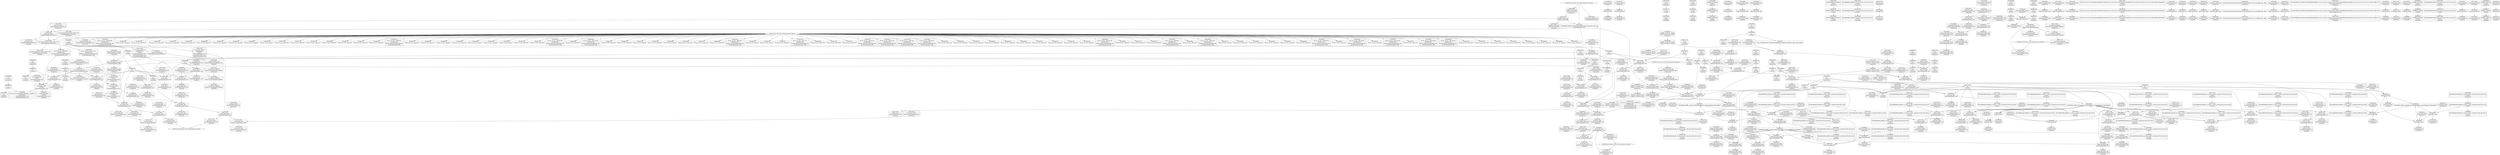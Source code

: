 digraph {
	CE0x56de060 [shape=record,shape=Mrecord,label="{CE0x56de060|80:_i32,_112:_i8*,_:_CRE_120,128_|*MultipleSource*|Function::selinux_sem_semop&Arg::sma::|security/selinux/hooks.c,5480}"]
	CE0x56f6f10 [shape=record,shape=Mrecord,label="{CE0x56f6f10|ipc_has_perm:_tmp|*SummSink*}"]
	CE0x56f92d0 [shape=record,shape=Mrecord,label="{CE0x56f92d0|get_current:_entry}"]
	CE0x56f7700 [shape=record,shape=Mrecord,label="{CE0x56f7700|_call_void_mcount()_#3|*SummSource*}"]
	CE0x56ce6c0 [shape=record,shape=Mrecord,label="{CE0x56ce6c0|selinux_sem_semop:_tmp5|security/selinux/hooks.c,5475|*SummSource*}"]
	CE0x5718d60 [shape=record,shape=Mrecord,label="{CE0x5718d60|current_sid:_tmp12|security/selinux/hooks.c,218|*SummSink*}"]
	CE0x57162f0 [shape=record,shape=Mrecord,label="{CE0x57162f0|i1_true|*Constant*|*SummSource*}"]
	CE0x5719ba0 [shape=record,shape=Mrecord,label="{CE0x5719ba0|ipc_has_perm:_ipc_id|security/selinux/hooks.c,5134}"]
	CE0x5718100 [shape=record,shape=Mrecord,label="{CE0x5718100|current_sid:_tmp18|security/selinux/hooks.c,218|*SummSink*}"]
	CE0x5720430 [shape=record,shape=Mrecord,label="{CE0x5720430|i64*_getelementptr_inbounds_(_11_x_i64_,_11_x_i64_*___llvm_gcov_ctr125,_i64_0,_i64_0)|*Constant*}"]
	CE0x56df3b0 [shape=record,shape=Mrecord,label="{CE0x56df3b0|80:_i32,_112:_i8*,_:_CRE_43,44_}"]
	CE0x56dae70 [shape=record,shape=Mrecord,label="{CE0x56dae70|80:_i32,_112:_i8*,_:_CRE_31,32_}"]
	CE0x56d19a0 [shape=record,shape=Mrecord,label="{CE0x56d19a0|selinux_sem_semop:_tmp10|security/selinux/hooks.c,5480}"]
	CE0x56e28e0 [shape=record,shape=Mrecord,label="{CE0x56e28e0|i32_10|*Constant*|*SummSink*}"]
	CE0x5703b10 [shape=record,shape=Mrecord,label="{CE0x5703b10|i8_1|*Constant*|*SummSink*}"]
	CE0x5722b70 [shape=record,shape=Mrecord,label="{CE0x5722b70|current_sid:_tmp20|security/selinux/hooks.c,218|*SummSource*}"]
	CE0x56dfce0 [shape=record,shape=Mrecord,label="{CE0x56dfce0|i32_0|*Constant*}"]
	CE0x56d9510 [shape=record,shape=Mrecord,label="{CE0x56d9510|current_sid:_tmp5|security/selinux/hooks.c,218|*SummSink*}"]
	CE0x5719d00 [shape=record,shape=Mrecord,label="{CE0x5719d00|ipc_has_perm:_ipc_id|security/selinux/hooks.c,5134|*SummSource*}"]
	CE0x5721980 [shape=record,shape=Mrecord,label="{CE0x5721980|current_sid:_tmp11|security/selinux/hooks.c,218|*SummSource*}"]
	CE0x56c8de0 [shape=record,shape=Mrecord,label="{CE0x56c8de0|GLOBAL:___llvm_gcov_ctr125|Global_var:__llvm_gcov_ctr125}"]
	CE0x5704fc0 [shape=record,shape=Mrecord,label="{CE0x5704fc0|i32_218|*Constant*|*SummSink*}"]
	CE0x56e61e0 [shape=record,shape=Mrecord,label="{CE0x56e61e0|GLOBAL:_current_sid.__warned|Global_var:current_sid.__warned|*SummSource*}"]
	CE0x56e7520 [shape=record,shape=Mrecord,label="{CE0x56e7520|GLOBAL:_current_task|Global_var:current_task}"]
	CE0x56f5e50 [shape=record,shape=Mrecord,label="{CE0x56f5e50|80:_i32,_112:_i8*,_:_CRE_60,61_}"]
	CE0x56e3b00 [shape=record,shape=Mrecord,label="{CE0x56e3b00|GLOBAL:_ipc_has_perm|*Constant*|*SummSink*}"]
	CE0x56dc650 [shape=record,shape=Mrecord,label="{CE0x56dc650|selinux_sem_semop:_tmp5|security/selinux/hooks.c,5475}"]
	CE0x56fdc40 [shape=record,shape=Mrecord,label="{CE0x56fdc40|current_sid:_if.then|*SummSource*}"]
	CE0x56ceed0 [shape=record,shape=Mrecord,label="{CE0x56ceed0|selinux_sem_semop:_if.else|*SummSink*}"]
	CE0x56dd550 [shape=record,shape=Mrecord,label="{CE0x56dd550|80:_i32,_112:_i8*,_:_CRE_88,92_|*MultipleSource*|Function::selinux_sem_semop&Arg::sma::|security/selinux/hooks.c,5480}"]
	CE0x5725670 [shape=record,shape=Mrecord,label="{CE0x5725670|current_sid:_tmp23|security/selinux/hooks.c,218|*SummSink*}"]
	CE0x56f0a10 [shape=record,shape=Mrecord,label="{CE0x56f0a10|selinux_sem_semop:_entry}"]
	CE0x56ceab0 [shape=record,shape=Mrecord,label="{CE0x56ceab0|selinux_sem_semop:_tmp1|*SummSource*}"]
	CE0x5704580 [shape=record,shape=Mrecord,label="{CE0x5704580|GLOBAL:_lockdep_rcu_suspicious|*Constant*}"]
	CE0x5718a70 [shape=record,shape=Mrecord,label="{CE0x5718a70|current_sid:_tmp20|security/selinux/hooks.c,218}"]
	CE0x56fe1c0 [shape=record,shape=Mrecord,label="{CE0x56fe1c0|i64_4|*Constant*|*SummSink*}"]
	CE0x56d1a10 [shape=record,shape=Mrecord,label="{CE0x56d1a10|selinux_sem_semop:_tmp10|security/selinux/hooks.c,5480|*SummSource*}"]
	"CONST[source:2(external),value:2(dynamic)][purpose:{subject}]"
	CE0x5704b60 [shape=record,shape=Mrecord,label="{CE0x5704b60|i8*_getelementptr_inbounds_(_25_x_i8_,_25_x_i8_*_.str3,_i32_0,_i32_0)|*Constant*|*SummSink*}"]
	CE0x5729e40 [shape=record,shape=Mrecord,label="{CE0x5729e40|current_sid:_tobool1|security/selinux/hooks.c,218}"]
	CE0x5728580 [shape=record,shape=Mrecord,label="{CE0x5728580|i32_22|*Constant*|*SummSource*}"]
	"CONST[source:1(input),value:2(dynamic)][purpose:{object}]"
	CE0x56eebe0 [shape=record,shape=Mrecord,label="{CE0x56eebe0|80:_i32,_112:_i8*,_:_CRE_23,24_}"]
	CE0x56e7770 [shape=record,shape=Mrecord,label="{CE0x56e7770|ipc_has_perm:_tmp2}"]
	CE0x56dafe0 [shape=record,shape=Mrecord,label="{CE0x56dafe0|i64*_getelementptr_inbounds_(_6_x_i64_,_6_x_i64_*___llvm_gcov_ctr323,_i64_0,_i64_4)|*Constant*}"]
	CE0x56d8940 [shape=record,shape=Mrecord,label="{CE0x56d8940|current_sid:_tmp2}"]
	CE0x56eaeb0 [shape=record,shape=Mrecord,label="{CE0x56eaeb0|i32_0|*Constant*|*SummSource*}"]
	CE0x56f48c0 [shape=record,shape=Mrecord,label="{CE0x56f48c0|ipc_has_perm:_call|security/selinux/hooks.c,5129}"]
	CE0x5726f00 [shape=record,shape=Mrecord,label="{CE0x5726f00|get_current:_bb}"]
	CE0x56e4270 [shape=record,shape=Mrecord,label="{CE0x56e4270|_ret_i32_%call2,_!dbg_!27728|security/selinux/hooks.c,5136}"]
	CE0x571d6b0 [shape=record,shape=Mrecord,label="{CE0x571d6b0|avc_has_perm:_requested|Function::avc_has_perm&Arg::requested::}"]
	CE0x56dc7c0 [shape=record,shape=Mrecord,label="{CE0x56dc7c0|i64_1|*Constant*}"]
	CE0x571db00 [shape=record,shape=Mrecord,label="{CE0x571db00|avc_has_perm:_auditdata|Function::avc_has_perm&Arg::auditdata::}"]
	CE0x56e0a60 [shape=record,shape=Mrecord,label="{CE0x56e0a60|ipc_has_perm:_tmp6|*LoadInst*|security/selinux/hooks.c,5134|*SummSink*}"]
	CE0x571ee20 [shape=record,shape=Mrecord,label="{CE0x571ee20|current_sid:_tmp16|security/selinux/hooks.c,218|*SummSink*}"]
	CE0x57277b0 [shape=record,shape=Mrecord,label="{CE0x57277b0|i32_78|*Constant*|*SummSource*}"]
	CE0x5728890 [shape=record,shape=Mrecord,label="{CE0x5728890|current_sid:_security|security/selinux/hooks.c,218}"]
	CE0x572e320 [shape=record,shape=Mrecord,label="{CE0x572e320|current_sid:_tmp13|security/selinux/hooks.c,218}"]
	CE0x57039a0 [shape=record,shape=Mrecord,label="{CE0x57039a0|i8_1|*Constant*|*SummSource*}"]
	CE0x56dd920 [shape=record,shape=Mrecord,label="{CE0x56dd920|80:_i32,_112:_i8*,_:_CRE_96,100_|*MultipleSource*|Function::selinux_sem_semop&Arg::sma::|security/selinux/hooks.c,5480}"]
	CE0x56d4730 [shape=record,shape=Mrecord,label="{CE0x56d4730|80:_i32,_112:_i8*,_:_CRE_4,5_}"]
	CE0x571ba40 [shape=record,shape=Mrecord,label="{CE0x571ba40|ipc_has_perm:_call2|security/selinux/hooks.c,5136}"]
	CE0x56dcf20 [shape=record,shape=Mrecord,label="{CE0x56dcf20|selinux_sem_semop:_if.end}"]
	CE0x56eb9e0 [shape=record,shape=Mrecord,label="{CE0x56eb9e0|80:_i32,_112:_i8*,_:_CRE_47,48_}"]
	CE0x5722360 [shape=record,shape=Mrecord,label="{CE0x5722360|current_sid:_land.lhs.true2}"]
	CE0x56e6f50 [shape=record,shape=Mrecord,label="{CE0x56e6f50|i64*_getelementptr_inbounds_(_2_x_i64_,_2_x_i64_*___llvm_gcov_ctr294,_i64_0,_i64_1)|*Constant*|*SummSource*}"]
	CE0x56e1bb0 [shape=record,shape=Mrecord,label="{CE0x56e1bb0|80:_i32,_112:_i8*,_:_CRE_80,84_|*MultipleSource*|Function::selinux_sem_semop&Arg::sma::|security/selinux/hooks.c,5480}"]
	CE0x56e5cd0 [shape=record,shape=Mrecord,label="{CE0x56e5cd0|get_current:_tmp3|*SummSource*}"]
	CE0x5727ae0 [shape=record,shape=Mrecord,label="{CE0x5727ae0|current_sid:_cred|security/selinux/hooks.c,218|*SummSink*}"]
	CE0x56f0d30 [shape=record,shape=Mrecord,label="{CE0x56f0d30|i64*_getelementptr_inbounds_(_6_x_i64_,_6_x_i64_*___llvm_gcov_ctr323,_i64_0,_i64_3)|*Constant*|*SummSink*}"]
	CE0x56df610 [shape=record,shape=Mrecord,label="{CE0x56df610|80:_i32,_112:_i8*,_:_CRE_45,46_}"]
	CE0x56ee980 [shape=record,shape=Mrecord,label="{CE0x56ee980|80:_i32,_112:_i8*,_:_CRE_21,22_}"]
	CE0x56f6310 [shape=record,shape=Mrecord,label="{CE0x56f6310|80:_i32,_112:_i8*,_:_CRE_64,65_}"]
	CE0x5720090 [shape=record,shape=Mrecord,label="{CE0x5720090|current_sid:_land.lhs.true2|*SummSink*}"]
	CE0x572d490 [shape=record,shape=Mrecord,label="{CE0x572d490|current_sid:_tmp1}"]
	CE0x5717650 [shape=record,shape=Mrecord,label="{CE0x5717650|current_sid:_tmp17|security/selinux/hooks.c,218}"]
	CE0x5719140 [shape=record,shape=Mrecord,label="{CE0x5719140|i64*_getelementptr_inbounds_(_11_x_i64_,_11_x_i64_*___llvm_gcov_ctr125,_i64_0,_i64_6)|*Constant*|*SummSource*}"]
	CE0x56dbf10 [shape=record,shape=Mrecord,label="{CE0x56dbf10|selinux_sem_semop:_sma|Function::selinux_sem_semop&Arg::sma::}"]
	CE0x56d0600 [shape=record,shape=Mrecord,label="{CE0x56d0600|GLOBAL:_ipc_has_perm|*Constant*}"]
	CE0x56eb8b0 [shape=record,shape=Mrecord,label="{CE0x56eb8b0|80:_i32,_112:_i8*,_:_CRE_46,47_}"]
	CE0x56f7600 [shape=record,shape=Mrecord,label="{CE0x56f7600|_call_void_mcount()_#3}"]
	CE0x56dba00 [shape=record,shape=Mrecord,label="{CE0x56dba00|selinux_sem_semop:_if.then}"]
	CE0x572aba0 [shape=record,shape=Mrecord,label="{CE0x572aba0|GLOBAL:___llvm_gcov_ctr125|Global_var:__llvm_gcov_ctr125|*SummSink*}"]
	CE0x5766710 [shape=record,shape=Mrecord,label="{CE0x5766710|get_current:_tmp|*SummSource*}"]
	CE0x571c1a0 [shape=record,shape=Mrecord,label="{CE0x571c1a0|i32_(i32,_i32,_i16,_i32,_%struct.common_audit_data*)*_bitcast_(i32_(i32,_i32,_i16,_i32,_%struct.common_audit_data.495*)*_avc_has_perm_to_i32_(i32,_i32,_i16,_i32,_%struct.common_audit_data*)*)|*Constant*|*SummSink*}"]
	CE0x57052d0 [shape=record,shape=Mrecord,label="{CE0x57052d0|_call_void_mcount()_#3|*SummSource*}"]
	CE0x5749860 [shape=record,shape=Mrecord,label="{CE0x5749860|GLOBAL:_current_task|Global_var:current_task|*SummSource*}"]
	CE0x56fa0f0 [shape=record,shape=Mrecord,label="{CE0x56fa0f0|ipc_has_perm:_type|security/selinux/hooks.c,5133|*SummSink*}"]
	CE0x56e7aa0 [shape=record,shape=Mrecord,label="{CE0x56e7aa0|i64_3|*Constant*|*SummSource*}"]
	CE0x572aa70 [shape=record,shape=Mrecord,label="{CE0x572aa70|GLOBAL:___llvm_gcov_ctr125|Global_var:__llvm_gcov_ctr125|*SummSource*}"]
	CE0x5719680 [shape=record,shape=Mrecord,label="{CE0x5719680|ipc_has_perm:_u|security/selinux/hooks.c,5134|*SummSource*}"]
	CE0x56e4640 [shape=record,shape=Mrecord,label="{CE0x56e4640|ipc_has_perm:_bb|*SummSink*}"]
	CE0x56e6ba0 [shape=record,shape=Mrecord,label="{CE0x56e6ba0|current_sid:_tmp6|security/selinux/hooks.c,218|*SummSink*}"]
	CE0x56f18a0 [shape=record,shape=Mrecord,label="{CE0x56f18a0|current_sid:_tmp8|security/selinux/hooks.c,218}"]
	CE0x56cfec0 [shape=record,shape=Mrecord,label="{CE0x56cfec0|80:_i32,_112:_i8*,_:_CRE_168,176_|*MultipleSource*|Function::selinux_sem_semop&Arg::sma::|security/selinux/hooks.c,5480}"]
	CE0x56daf70 [shape=record,shape=Mrecord,label="{CE0x56daf70|selinux_sem_semop:_tmp7|security/selinux/hooks.c,5476|*SummSink*}"]
	CE0x572dc40 [shape=record,shape=Mrecord,label="{CE0x572dc40|current_sid:_do.body}"]
	CE0x56e3d90 [shape=record,shape=Mrecord,label="{CE0x56e3d90|ipc_has_perm:_entry|*SummSink*}"]
	CE0x56f77f0 [shape=record,shape=Mrecord,label="{CE0x56f77f0|_call_void_mcount()_#3|*SummSink*}"]
	CE0x56df150 [shape=record,shape=Mrecord,label="{CE0x56df150|80:_i32,_112:_i8*,_:_CRE_41,42_}"]
	CE0x56de200 [shape=record,shape=Mrecord,label="{CE0x56de200|80:_i32,_112:_i8*,_:_CRE_128,136_|*MultipleSource*|Function::selinux_sem_semop&Arg::sma::|security/selinux/hooks.c,5480}"]
	CE0x5729800 [shape=record,shape=Mrecord,label="{CE0x5729800|current_sid:_land.lhs.true|*SummSink*}"]
	CE0x7628a50 [shape=record,shape=Mrecord,label="{CE0x7628a50|i64*_getelementptr_inbounds_(_6_x_i64_,_6_x_i64_*___llvm_gcov_ctr323,_i64_0,_i64_3)|*Constant*}"]
	CE0x571d220 [shape=record,shape=Mrecord,label="{CE0x571d220|avc_has_perm:_tclass|Function::avc_has_perm&Arg::tclass::|*SummSource*}"]
	CE0x56f93b0 [shape=record,shape=Mrecord,label="{CE0x56f93b0|get_current:_entry|*SummSource*}"]
	CE0x56c97f0 [shape=record,shape=Mrecord,label="{CE0x56c97f0|ipc_has_perm:_security|security/selinux/hooks.c,5131|*SummSource*}"]
	CE0x56e7b80 [shape=record,shape=Mrecord,label="{CE0x56e7b80|i64_3|*Constant*|*SummSink*}"]
	CE0x56f6440 [shape=record,shape=Mrecord,label="{CE0x56f6440|80:_i32,_112:_i8*,_:_CRE_65,66_}"]
	CE0x5727740 [shape=record,shape=Mrecord,label="{CE0x5727740|i32_78|*Constant*|*SummSink*}"]
	"CONST[source:0(mediator),value:0(static)][purpose:{operation}]"
	CE0x4fa60b0 [shape=record,shape=Mrecord,label="{CE0x4fa60b0|i64_0|*Constant*|*SummSink*}"]
	CE0x5716700 [shape=record,shape=Mrecord,label="{CE0x5716700|i64*_getelementptr_inbounds_(_11_x_i64_,_11_x_i64_*___llvm_gcov_ctr125,_i64_0,_i64_8)|*Constant*|*SummSource*}"]
	CE0x573d450 [shape=record,shape=Mrecord,label="{CE0x573d450|%struct.task_struct*_(%struct.task_struct**)*_asm_movq_%gs:$_1:P_,$0_,_r,im,_dirflag_,_fpsr_,_flags_|*SummSink*}"]
	CE0x5703820 [shape=record,shape=Mrecord,label="{CE0x5703820|i8_1|*Constant*}"]
	CE0x56cf790 [shape=record,shape=Mrecord,label="{CE0x56cf790|80:_i32,_112:_i8*,_:_CRE_136,144_|*MultipleSource*|Function::selinux_sem_semop&Arg::sma::|security/selinux/hooks.c,5480}"]
	CE0x56f3070 [shape=record,shape=Mrecord,label="{CE0x56f3070|80:_i32,_112:_i8*,_:_CRE_32,33_}"]
	CE0x56d92a0 [shape=record,shape=Mrecord,label="{CE0x56d92a0|i64*_getelementptr_inbounds_(_2_x_i64_,_2_x_i64_*___llvm_gcov_ctr294,_i64_0,_i64_0)|*Constant*|*SummSource*}"]
	CE0x56e6450 [shape=record,shape=Mrecord,label="{CE0x56e6450|ipc_has_perm:_tmp}"]
	CE0x571e610 [shape=record,shape=Mrecord,label="{CE0x571e610|current_sid:_tmp15|security/selinux/hooks.c,218|*SummSource*}"]
	CE0x5718620 [shape=record,shape=Mrecord,label="{CE0x5718620|i64*_getelementptr_inbounds_(_11_x_i64_,_11_x_i64_*___llvm_gcov_ctr125,_i64_0,_i64_10)|*Constant*}"]
	CE0x56dbbe0 [shape=record,shape=Mrecord,label="{CE0x56dbbe0|selinux_sem_semop:_tmp11|security/selinux/hooks.c,5480}"]
	CE0x572a560 [shape=record,shape=Mrecord,label="{CE0x572a560|i64_5|*Constant*|*SummSink*}"]
	CE0x56cfaf0 [shape=record,shape=Mrecord,label="{CE0x56cfaf0|80:_i32,_112:_i8*,_:_CRE_152,160_|*MultipleSource*|Function::selinux_sem_semop&Arg::sma::|security/selinux/hooks.c,5480}"]
	CE0x5721af0 [shape=record,shape=Mrecord,label="{CE0x5721af0|current_sid:_tmp11|security/selinux/hooks.c,218|*SummSink*}"]
	CE0x56d0430 [shape=record,shape=Mrecord,label="{CE0x56d0430|80:_i32,_112:_i8*,_:_CRE_188,192_|*MultipleSource*|Function::selinux_sem_semop&Arg::sma::|security/selinux/hooks.c,5480}"]
	CE0x56fd3e0 [shape=record,shape=Mrecord,label="{CE0x56fd3e0|current_sid:_tmp7|security/selinux/hooks.c,218}"]
	CE0x56eca60 [shape=record,shape=Mrecord,label="{CE0x56eca60|80:_i32,_112:_i8*,_:_CRE_18,19_}"]
	CE0x56cbef0 [shape=record,shape=Mrecord,label="{CE0x56cbef0|selinux_sem_semop:_bb|*SummSource*}"]
	CE0x5716170 [shape=record,shape=Mrecord,label="{CE0x5716170|i1_true|*Constant*}"]
	CE0x56f8940 [shape=record,shape=Mrecord,label="{CE0x56f8940|current_sid:_call4|security/selinux/hooks.c,218}"]
	CE0x5721850 [shape=record,shape=Mrecord,label="{CE0x5721850|current_sid:_tmp11|security/selinux/hooks.c,218}"]
	CE0x56f5860 [shape=record,shape=Mrecord,label="{CE0x56f5860|80:_i32,_112:_i8*,_:_CRE_55,56_}"]
	CE0x56eb170 [shape=record,shape=Mrecord,label="{CE0x56eb170|ipc_has_perm:_security|security/selinux/hooks.c,5131}"]
	CE0x56d8a20 [shape=record,shape=Mrecord,label="{CE0x56d8a20|current_sid:_tmp2|*SummSink*}"]
	CE0x56e26d0 [shape=record,shape=Mrecord,label="{CE0x56e26d0|i32_10|*Constant*|*SummSource*}"]
	CE0x7628900 [shape=record,shape=Mrecord,label="{CE0x7628900|GLOBAL:___llvm_gcov_ctr323|Global_var:__llvm_gcov_ctr323|*SummSink*}"]
	CE0x56d0f20 [shape=record,shape=Mrecord,label="{CE0x56d0f20|ipc_has_perm:_ad|security/selinux/hooks.c, 5128}"]
	CE0x56d9100 [shape=record,shape=Mrecord,label="{CE0x56d9100|i64*_getelementptr_inbounds_(_2_x_i64_,_2_x_i64_*___llvm_gcov_ctr294,_i64_0,_i64_0)|*Constant*|*SummSink*}"]
	CE0x5722110 [shape=record,shape=Mrecord,label="{CE0x5722110|current_sid:_if.end|*SummSource*}"]
	CE0x56e76b0 [shape=record,shape=Mrecord,label="{CE0x56e76b0|%struct.task_struct*_(%struct.task_struct**)*_asm_movq_%gs:$_1:P_,$0_,_r,im,_dirflag_,_fpsr_,_flags_|*SummSource*}"]
	CE0x56da390 [shape=record,shape=Mrecord,label="{CE0x56da390|GLOBAL:___llvm_gcov_ctr323|Global_var:__llvm_gcov_ctr323}"]
	CE0x5703dc0 [shape=record,shape=Mrecord,label="{CE0x5703dc0|_call_void_lockdep_rcu_suspicious(i8*_getelementptr_inbounds_(_25_x_i8_,_25_x_i8_*_.str3,_i32_0,_i32_0),_i32_218,_i8*_getelementptr_inbounds_(_45_x_i8_,_45_x_i8_*_.str12,_i32_0,_i32_0))_#10,_!dbg_!27727|security/selinux/hooks.c,218}"]
	CE0x5728950 [shape=record,shape=Mrecord,label="{CE0x5728950|current_sid:_security|security/selinux/hooks.c,218|*SummSource*}"]
	CE0x56df280 [shape=record,shape=Mrecord,label="{CE0x56df280|80:_i32,_112:_i8*,_:_CRE_42,43_}"]
	CE0x572ad90 [shape=record,shape=Mrecord,label="{CE0x572ad90|current_sid:_tmp5|security/selinux/hooks.c,218|*SummSource*}"]
	CE0x56de900 [shape=record,shape=Mrecord,label="{CE0x56de900|selinux_sem_semop:_sem_perm|security/selinux/hooks.c,5480|*SummSource*}"]
	CE0x56dedc0 [shape=record,shape=Mrecord,label="{CE0x56dedc0|80:_i32,_112:_i8*,_:_CRE_38,39_}"]
	CE0x56ecdf0 [shape=record,shape=Mrecord,label="{CE0x56ecdf0|i32_16|*Constant*|*SummSink*}"]
	CE0x56f1fa0 [shape=record,shape=Mrecord,label="{CE0x56f1fa0|80:_i32,_112:_i8*,_:_CRE_5,6_}"]
	CE0x56d77e0 [shape=record,shape=Mrecord,label="{CE0x56d77e0|i32_48|*Constant*}"]
	CE0x56f5ac0 [shape=record,shape=Mrecord,label="{CE0x56f5ac0|80:_i32,_112:_i8*,_:_CRE_57,58_}"]
	CE0x5726140 [shape=record,shape=Mrecord,label="{CE0x5726140|0:_i32,_4:_i32,_8:_i32,_12:_i32,_:_CMRE_4,8_|*MultipleSource*|security/selinux/hooks.c,218|security/selinux/hooks.c,218|security/selinux/hooks.c,220}"]
	CE0x56e3070 [shape=record,shape=Mrecord,label="{CE0x56e3070|_ret_i32_%call,_!dbg_!27725|security/selinux/hooks.c,5480|*SummSink*}"]
	CE0x57214e0 [shape=record,shape=Mrecord,label="{CE0x57214e0|current_sid:_tmp10|security/selinux/hooks.c,218|*SummSource*}"]
	CE0x56ed850 [shape=record,shape=Mrecord,label="{CE0x56ed850|i32_48|*Constant*|*SummSource*}"]
	CE0x56da320 [shape=record,shape=Mrecord,label="{CE0x56da320|i64_2|*Constant*|*SummSource*}"]
	CE0x574fa90 [shape=record,shape=Mrecord,label="{CE0x574fa90|i64*_getelementptr_inbounds_(_2_x_i64_,_2_x_i64_*___llvm_gcov_ctr98,_i64_0,_i64_0)|*Constant*|*SummSource*}"]
	CE0x56d44b0 [shape=record,shape=Mrecord,label="{CE0x56d44b0|80:_i32,_112:_i8*,_:_CRE_2,3_}"]
	CE0x56de5a0 [shape=record,shape=Mrecord,label="{CE0x56de5a0|selinux_sem_semop:_sma|Function::selinux_sem_semop&Arg::sma::|*SummSink*}"]
	CE0x57269d0 [shape=record,shape=Mrecord,label="{CE0x57269d0|current_sid:_tmp24|security/selinux/hooks.c,220}"]
	CE0x56f4f60 [shape=record,shape=Mrecord,label="{CE0x56f4f60|current_sid:_entry|*SummSink*}"]
	CE0x57281c0 [shape=record,shape=Mrecord,label="{CE0x57281c0|current_sid:_tmp21|security/selinux/hooks.c,218|*SummSink*}"]
	CE0x5716640 [shape=record,shape=Mrecord,label="{CE0x5716640|i64*_getelementptr_inbounds_(_11_x_i64_,_11_x_i64_*___llvm_gcov_ctr125,_i64_0,_i64_8)|*Constant*}"]
	CE0x56f9490 [shape=record,shape=Mrecord,label="{CE0x56f9490|get_current:_entry|*SummSink*}"]
	CE0x56e42e0 [shape=record,shape=Mrecord,label="{CE0x56e42e0|ipc_has_perm:_perms|Function::ipc_has_perm&Arg::perms::|*SummSource*}"]
	CE0x56da8b0 [shape=record,shape=Mrecord,label="{CE0x56da8b0|80:_i32,_112:_i8*,_:_CRE_26,27_}"]
	CE0x571c590 [shape=record,shape=Mrecord,label="{CE0x571c590|avc_has_perm:_entry|*SummSink*}"]
	CE0x56fdef0 [shape=record,shape=Mrecord,label="{CE0x56fdef0|current_sid:_do.end|*SummSource*}"]
	CE0x56e5de0 [shape=record,shape=Mrecord,label="{CE0x56e5de0|i64*_getelementptr_inbounds_(_2_x_i64_,_2_x_i64_*___llvm_gcov_ctr294,_i64_0,_i64_1)|*Constant*}"]
	CE0x5772120 [shape=record,shape=Mrecord,label="{CE0x5772120|get_current:_tmp|*SummSink*}"]
	CE0x73a0ef0 [shape=record,shape=Mrecord,label="{CE0x73a0ef0|selinux_sem_semop:_tmp3|security/selinux/hooks.c,5475|*SummSource*}"]
	CE0x56cc330 [shape=record,shape=Mrecord,label="{CE0x56cc330|COLLAPSED:_GCMRE___llvm_gcov_ctr323_internal_global_6_x_i64_zeroinitializer:_elem_0:default:}"]
	CE0x5727110 [shape=record,shape=Mrecord,label="{CE0x5727110|get_current:_bb|*SummSink*}"]
	CE0x56d4160 [shape=record,shape=Mrecord,label="{CE0x56d4160|selinux_sem_semop:_tobool|security/selinux/hooks.c,5475}"]
	CE0x56ce830 [shape=record,shape=Mrecord,label="{CE0x56ce830|selinux_sem_semop:_tmp5|security/selinux/hooks.c,5475|*SummSink*}"]
	CE0x56f1cd0 [shape=record,shape=Mrecord,label="{CE0x56f1cd0|current_sid:_tmp8|security/selinux/hooks.c,218|*SummSource*}"]
	CE0x56f7c40 [shape=record,shape=Mrecord,label="{CE0x56f7c40|current_sid:_tmp|*SummSink*}"]
	CE0x56cfcf0 [shape=record,shape=Mrecord,label="{CE0x56cfcf0|80:_i32,_112:_i8*,_:_CRE_160,168_|*MultipleSource*|Function::selinux_sem_semop&Arg::sma::|security/selinux/hooks.c,5480}"]
	CE0x5725f50 [shape=record,shape=Mrecord,label="{CE0x5725f50|i64*_getelementptr_inbounds_(_2_x_i64_,_2_x_i64_*___llvm_gcov_ctr98,_i64_0,_i64_0)|*Constant*|*SummSink*}"]
	CE0x56d7910 [shape=record,shape=Mrecord,label="{CE0x56d7910|selinux_sem_semop:_tmp9|security/selinux/hooks.c,5478}"]
	CE0x56ebea0 [shape=record,shape=Mrecord,label="{CE0x56ebea0|80:_i32,_112:_i8*,_:_CRE_51,52_}"]
	CE0x56f8ed0 [shape=record,shape=Mrecord,label="{CE0x56f8ed0|GLOBAL:_get_current|*Constant*}"]
	CE0x571a780 [shape=record,shape=Mrecord,label="{CE0x571a780|avc_has_perm:_entry}"]
	CE0x56fb610 [shape=record,shape=Mrecord,label="{CE0x56fb610|0:_i8,_8:_i32,_24:_%struct.selinux_audit_data*,_:_SCMRE_0,1_|*MultipleSource*|security/selinux/hooks.c, 5128|security/selinux/hooks.c,5133}"]
	CE0x56d6a90 [shape=record,shape=Mrecord,label="{CE0x56d6a90|i64_2|*Constant*|*SummSink*}"]
	CE0x56d9170 [shape=record,shape=Mrecord,label="{CE0x56d9170|i64*_getelementptr_inbounds_(_2_x_i64_,_2_x_i64_*___llvm_gcov_ctr294,_i64_0,_i64_0)|*Constant*}"]
	CE0x56f9220 [shape=record,shape=Mrecord,label="{CE0x56f9220|GLOBAL:_get_current|*Constant*|*SummSink*}"]
	CE0x5716fb0 [shape=record,shape=Mrecord,label="{CE0x5716fb0|i8*_getelementptr_inbounds_(_45_x_i8_,_45_x_i8_*_.str12,_i32_0,_i32_0)|*Constant*|*SummSink*}"]
	CE0x56eeeb0 [shape=record,shape=Mrecord,label="{CE0x56eeeb0|selinux_sem_semop:_tmp1|*SummSink*}"]
	CE0x56f4140 [shape=record,shape=Mrecord,label="{CE0x56f4140|i64*_getelementptr_inbounds_(_6_x_i64_,_6_x_i64_*___llvm_gcov_ctr323,_i64_0,_i64_4)|*Constant*|*SummSource*}"]
	CE0x571e5a0 [shape=record,shape=Mrecord,label="{CE0x571e5a0|current_sid:_tmp15|security/selinux/hooks.c,218}"]
	CE0x56f5990 [shape=record,shape=Mrecord,label="{CE0x56f5990|80:_i32,_112:_i8*,_:_CRE_56,57_}"]
	CE0x56d3a30 [shape=record,shape=Mrecord,label="{CE0x56d3a30|selinux_sem_semop:_if.then|*SummSink*}"]
	CE0x5725070 [shape=record,shape=Mrecord,label="{CE0x5725070|_ret_%struct.task_struct*_%tmp4,_!dbg_!27714|./arch/x86/include/asm/current.h,14}"]
	CE0x56cea00 [shape=record,shape=Mrecord,label="{CE0x56cea00|selinux_sem_semop:_tmp|*SummSink*}"]
	CE0x56e6a70 [shape=record,shape=Mrecord,label="{CE0x56e6a70|current_sid:_tmp6|security/selinux/hooks.c,218|*SummSource*}"]
	CE0x56e4fa0 [shape=record,shape=Mrecord,label="{CE0x56e4fa0|current_sid:_tmp1|*SummSource*}"]
	CE0x56eee40 [shape=record,shape=Mrecord,label="{CE0x56eee40|80:_i32,_112:_i8*,_:_CRE_25,26_}"]
	CE0x5719840 [shape=record,shape=Mrecord,label="{CE0x5719840|ipc_has_perm:_u|security/selinux/hooks.c,5134|*SummSink*}"]
	CE0x56e6060 [shape=record,shape=Mrecord,label="{CE0x56e6060|GLOBAL:_current_sid.__warned|Global_var:current_sid.__warned}"]
	CE0x56dcba0 [shape=record,shape=Mrecord,label="{CE0x56dcba0|selinux_sem_semop:_if.end|*SummSink*}"]
	CE0x56e0940 [shape=record,shape=Mrecord,label="{CE0x56e0940|ipc_has_perm:_tmp6|*LoadInst*|security/selinux/hooks.c,5134|*SummSource*}"]
	CE0x571ecb0 [shape=record,shape=Mrecord,label="{CE0x571ecb0|current_sid:_tmp16|security/selinux/hooks.c,218|*SummSource*}"]
	CE0x571eb30 [shape=record,shape=Mrecord,label="{CE0x571eb30|current_sid:_tmp16|security/selinux/hooks.c,218}"]
	CE0x56f5bf0 [shape=record,shape=Mrecord,label="{CE0x56f5bf0|80:_i32,_112:_i8*,_:_CRE_58,59_}"]
	CE0x5717450 [shape=record,shape=Mrecord,label="{CE0x5717450|i64*_getelementptr_inbounds_(_11_x_i64_,_11_x_i64_*___llvm_gcov_ctr125,_i64_0,_i64_9)|*Constant*|*SummSource*}"]
	CE0x56e2cf0 [shape=record,shape=Mrecord,label="{CE0x56e2cf0|_call_void_mcount()_#3}"]
	CE0x572a3f0 [shape=record,shape=Mrecord,label="{CE0x572a3f0|i64_5|*Constant*|*SummSource*}"]
	CE0x571c3a0 [shape=record,shape=Mrecord,label="{CE0x571c3a0|avc_has_perm:_entry|*SummSource*}"]
	CE0x571c030 [shape=record,shape=Mrecord,label="{CE0x571c030|i32_(i32,_i32,_i16,_i32,_%struct.common_audit_data*)*_bitcast_(i32_(i32,_i32,_i16,_i32,_%struct.common_audit_data.495*)*_avc_has_perm_to_i32_(i32,_i32,_i16,_i32,_%struct.common_audit_data*)*)|*Constant*|*SummSource*}"]
	CE0x56f9d50 [shape=record,shape=Mrecord,label="{CE0x56f9d50|current_sid:_tmp3}"]
	CE0x5766500 [shape=record,shape=Mrecord,label="{CE0x5766500|get_current:_tmp}"]
	CE0x56e64c0 [shape=record,shape=Mrecord,label="{CE0x56e64c0|COLLAPSED:_GCMRE___llvm_gcov_ctr294_internal_global_2_x_i64_zeroinitializer:_elem_0:default:}"]
	CE0x571b570 [shape=record,shape=Mrecord,label="{CE0x571b570|ipc_has_perm:_tmp8|security/selinux/hooks.c,5136}"]
	CE0x572e690 [shape=record,shape=Mrecord,label="{CE0x572e690|i64*_getelementptr_inbounds_(_11_x_i64_,_11_x_i64_*___llvm_gcov_ctr125,_i64_0,_i64_8)|*Constant*|*SummSink*}"]
	CE0x571cf50 [shape=record,shape=Mrecord,label="{CE0x571cf50|avc_has_perm:_tsid|Function::avc_has_perm&Arg::tsid::|*SummSink*}"]
	CE0x56dc6c0 [shape=record,shape=Mrecord,label="{CE0x56dc6c0|i64*_getelementptr_inbounds_(_6_x_i64_,_6_x_i64_*___llvm_gcov_ctr323,_i64_0,_i64_0)|*Constant*|*SummSource*}"]
	CE0x56ef600 [shape=record,shape=Mrecord,label="{CE0x56ef600|selinux_sem_semop:_tmp6|security/selinux/hooks.c,5476|*SummSink*}"]
	CE0x56e6310 [shape=record,shape=Mrecord,label="{CE0x56e6310|GLOBAL:_current_sid.__warned|Global_var:current_sid.__warned|*SummSink*}"]
	CE0x56e92d0 [shape=record,shape=Mrecord,label="{CE0x56e92d0|selinux_sem_semop:_alter|Function::selinux_sem_semop&Arg::alter::}"]
	CE0x56e1820 [shape=record,shape=Mrecord,label="{CE0x56e1820|80:_i32,_112:_i8*,_:_CRE_71,72_}"]
	CE0x56f4e80 [shape=record,shape=Mrecord,label="{CE0x56f4e80|current_sid:_entry|*SummSource*}"]
	CE0x56f9b70 [shape=record,shape=Mrecord,label="{CE0x56f9b70|current_sid:_call|security/selinux/hooks.c,218}"]
	CE0x56db660 [shape=record,shape=Mrecord,label="{CE0x56db660|80:_i32,_112:_i8*,_:_CRE_13,14_}"]
	CE0x571b7d0 [shape=record,shape=Mrecord,label="{CE0x571b7d0|ipc_has_perm:_tmp8|security/selinux/hooks.c,5136|*SummSink*}"]
	CE0x56e5bd0 [shape=record,shape=Mrecord,label="{CE0x56e5bd0|get_current:_tmp3}"]
	CE0x56ebd70 [shape=record,shape=Mrecord,label="{CE0x56ebd70|80:_i32,_112:_i8*,_:_CRE_50,51_}"]
	CE0x56d51d0 [shape=record,shape=Mrecord,label="{CE0x56d51d0|selinux_sem_semop:_alter|Function::selinux_sem_semop&Arg::alter::|*SummSource*}"]
	CE0x571b3a0 [shape=record,shape=Mrecord,label="{CE0x571b3a0|ipc_has_perm:_sclass|security/selinux/hooks.c,5136|*SummSink*}"]
	CE0x56d89b0 [shape=record,shape=Mrecord,label="{CE0x56d89b0|current_sid:_tmp2|*SummSource*}"]
	CE0x572f180 [shape=record,shape=Mrecord,label="{CE0x572f180|current_sid:_do.body|*SummSource*}"]
	CE0x56e44c0 [shape=record,shape=Mrecord,label="{CE0x56e44c0|ipc_has_perm:_perms|Function::ipc_has_perm&Arg::perms::|*SummSink*}"]
	CE0x57296f0 [shape=record,shape=Mrecord,label="{CE0x57296f0|current_sid:_land.lhs.true|*SummSource*}"]
	CE0x56f1e60 [shape=record,shape=Mrecord,label="{CE0x56f1e60|ipc_has_perm:_tmp3|*SummSink*}"]
	CE0x56f9e50 [shape=record,shape=Mrecord,label="{CE0x56f9e50|ipc_has_perm:_tmp4|*LoadInst*|security/selinux/hooks.c,5131|*SummSource*}"]
	CE0x5728e90 [shape=record,shape=Mrecord,label="{CE0x5728e90|current_sid:_tmp22|security/selinux/hooks.c,218}"]
	CE0x56e6530 [shape=record,shape=Mrecord,label="{CE0x56e6530|ipc_has_perm:_tmp|*SummSource*}"]
	CE0x56d9920 [shape=record,shape=Mrecord,label="{CE0x56d9920|_call_void_mcount()_#3|*SummSource*}"]
	CE0x56ef410 [shape=record,shape=Mrecord,label="{CE0x56ef410|selinux_sem_semop:_tmp6|security/selinux/hooks.c,5476}"]
	CE0x56deef0 [shape=record,shape=Mrecord,label="{CE0x56deef0|80:_i32,_112:_i8*,_:_CRE_39,40_}"]
	CE0x56da260 [shape=record,shape=Mrecord,label="{CE0x56da260|selinux_sem_semop:_tobool|security/selinux/hooks.c,5475|*SummSink*}"]
	CE0x6a89250 [shape=record,shape=Mrecord,label="{CE0x6a89250|selinux_sem_semop:_tmp2|security/selinux/hooks.c,5475|*SummSource*}"]
	CE0x56e2c20 [shape=record,shape=Mrecord,label="{CE0x56e2c20|ipc_has_perm:_security|security/selinux/hooks.c,5131|*SummSink*}"]
	CE0x56e39d0 [shape=record,shape=Mrecord,label="{CE0x56e39d0|GLOBAL:_ipc_has_perm|*Constant*|*SummSource*}"]
	CE0x571ad60 [shape=record,shape=Mrecord,label="{CE0x571ad60|ipc_has_perm:_tmp7|security/selinux/hooks.c,5136|*SummSource*}"]
	CE0x571a150 [shape=record,shape=Mrecord,label="{CE0x571a150|ipc_has_perm:_sid1|security/selinux/hooks.c,5136}"]
	CE0x6bbb430 [shape=record,shape=Mrecord,label="{CE0x6bbb430|selinux_sem_semop:_tmp}"]
	CE0x5729f60 [shape=record,shape=Mrecord,label="{CE0x5729f60|current_sid:_tobool1|security/selinux/hooks.c,218|*SummSource*}"]
	CE0x56e3cb0 [shape=record,shape=Mrecord,label="{CE0x56e3cb0|ipc_has_perm:_entry|*SummSource*}"]
	CE0x56fb210 [shape=record,shape=Mrecord,label="{CE0x56fb210|ipc_has_perm:_type|security/selinux/hooks.c,5133}"]
	CE0x56e7c80 [shape=record,shape=Mrecord,label="{CE0x56e7c80|current_sid:_tmp4|security/selinux/hooks.c,218}"]
	CE0x56dde90 [shape=record,shape=Mrecord,label="{CE0x56dde90|80:_i32,_112:_i8*,_:_CRE_112,120_|*MultipleSource*|Function::selinux_sem_semop&Arg::sma::|security/selinux/hooks.c,5480}"]
	CE0x56f5f80 [shape=record,shape=Mrecord,label="{CE0x56f5f80|80:_i32,_112:_i8*,_:_CRE_61,62_}"]
	CE0x5719e30 [shape=record,shape=Mrecord,label="{CE0x5719e30|ipc_has_perm:_ipc_id|security/selinux/hooks.c,5134|*SummSink*}"]
	CE0x6037290 [shape=record,shape=Mrecord,label="{CE0x6037290|i64*_getelementptr_inbounds_(_6_x_i64_,_6_x_i64_*___llvm_gcov_ctr323,_i64_0,_i64_5)|*Constant*|*SummSink*}"]
	CE0x5727420 [shape=record,shape=Mrecord,label="{CE0x5727420|i64*_getelementptr_inbounds_(_2_x_i64_,_2_x_i64_*___llvm_gcov_ctr98,_i64_0,_i64_1)|*Constant*}"]
	CE0x56e08b0 [shape=record,shape=Mrecord,label="{CE0x56e08b0|ipc_has_perm:_tmp6|*LoadInst*|security/selinux/hooks.c,5134}"]
	CE0x56f20a0 [shape=record,shape=Mrecord,label="{CE0x56f20a0|80:_i32,_112:_i8*,_:_CRE_6,7_}"]
	CE0x571cde0 [shape=record,shape=Mrecord,label="{CE0x571cde0|avc_has_perm:_tsid|Function::avc_has_perm&Arg::tsid::|*SummSource*}"]
	CE0x6037120 [shape=record,shape=Mrecord,label="{CE0x6037120|i32_48|*Constant*|*SummSink*}"]
	CE0x56e7210 [shape=record,shape=Mrecord,label="{CE0x56e7210|current_sid:_tmp3|*SummSink*}"]
	CE0x56df4e0 [shape=record,shape=Mrecord,label="{CE0x56df4e0|80:_i32,_112:_i8*,_:_CRE_44,45_}"]
	CE0x56e2a50 [shape=record,shape=Mrecord,label="{CE0x56e2a50|i32_0|*Constant*}"]
	CE0x56d1b70 [shape=record,shape=Mrecord,label="{CE0x56d1b70|selinux_sem_semop:_tmp10|security/selinux/hooks.c,5480|*SummSink*}"]
	CE0x56ed420 [shape=record,shape=Mrecord,label="{CE0x56ed420|selinux_sem_semop:_sem_perm|security/selinux/hooks.c,5480}"]
	CE0x5720970 [shape=record,shape=Mrecord,label="{CE0x5720970|_call_void_mcount()_#3|*SummSink*}"]
	CE0x56ecf50 [shape=record,shape=Mrecord,label="{CE0x56ecf50|selinux_sem_semop:_perms.0|*SummSource*}"]
	CE0x56f32a0 [shape=record,shape=Mrecord,label="{CE0x56f32a0|80:_i32,_112:_i8*,_:_CRE_34,35_}"]
	CE0x56cc590 [shape=record,shape=Mrecord,label="{CE0x56cc590|i64_2|*Constant*}"]
	CE0x56e58c0 [shape=record,shape=Mrecord,label="{CE0x56e58c0|current_sid:_tmp|*SummSource*}"]
	CE0x56dcb30 [shape=record,shape=Mrecord,label="{CE0x56dcb30|selinux_sem_semop:_if.end|*SummSource*}"]
	CE0x56e3f20 [shape=record,shape=Mrecord,label="{CE0x56e3f20|ipc_has_perm:_ipc_perms|Function::ipc_has_perm&Arg::ipc_perms::}"]
	CE0x56f4ce0 [shape=record,shape=Mrecord,label="{CE0x56f4ce0|GLOBAL:_current_sid|*Constant*|*SummSink*}"]
	CE0x56f4d70 [shape=record,shape=Mrecord,label="{CE0x56f4d70|current_sid:_entry}"]
	CE0x56de480 [shape=record,shape=Mrecord,label="{CE0x56de480|selinux_sem_semop:_sma|Function::selinux_sem_semop&Arg::sma::|*SummSource*}"]
	CE0x56cec10 [shape=record,shape=Mrecord,label="{CE0x56cec10|selinux_sem_semop:_bb}"]
	CE0x572ac80 [shape=record,shape=Mrecord,label="{CE0x572ac80|current_sid:_tmp5|security/selinux/hooks.c,218}"]
	CE0x572ea10 [shape=record,shape=Mrecord,label="{CE0x572ea10|current_sid:_tmp14|security/selinux/hooks.c,218|*SummSource*}"]
	CE0x56e0c10 [shape=record,shape=Mrecord,label="{CE0x56e0c10|current_sid:_bb}"]
	CE0x572e390 [shape=record,shape=Mrecord,label="{CE0x572e390|current_sid:_tmp13|security/selinux/hooks.c,218|*SummSource*}"]
	CE0x57280d0 [shape=record,shape=Mrecord,label="{CE0x57280d0|current_sid:_tmp21|security/selinux/hooks.c,218|*SummSource*}"]
	CE0x56db310 [shape=record,shape=Mrecord,label="{CE0x56db310|80:_i32,_112:_i8*,_:_CRE_10,11_}"]
	CE0x5717280 [shape=record,shape=Mrecord,label="{CE0x5717280|i64*_getelementptr_inbounds_(_11_x_i64_,_11_x_i64_*___llvm_gcov_ctr125,_i64_0,_i64_9)|*Constant*}"]
	CE0x56f60b0 [shape=record,shape=Mrecord,label="{CE0x56f60b0|80:_i32,_112:_i8*,_:_CRE_62,63_}"]
	CE0x56da4f0 [shape=record,shape=Mrecord,label="{CE0x56da4f0|_call_void_mcount()_#3|*SummSink*}"]
	CE0x571ccb0 [shape=record,shape=Mrecord,label="{CE0x571ccb0|avc_has_perm:_tsid|Function::avc_has_perm&Arg::tsid::}"]
	CE0x56f2430 [shape=record,shape=Mrecord,label="{CE0x56f2430|80:_i32,_112:_i8*,_:_CRE_9,10_}"]
	CE0x56cb760 [shape=record,shape=Mrecord,label="{CE0x56cb760|selinux_sem_semop:_bb|*SummSink*}"]
	CE0x56eeab0 [shape=record,shape=Mrecord,label="{CE0x56eeab0|80:_i32,_112:_i8*,_:_CRE_22,23_}"]
	CE0x56fd290 [shape=record,shape=Mrecord,label="{CE0x56fd290|i8_4|*Constant*|*SummSource*}"]
	CE0x56fe6d0 [shape=record,shape=Mrecord,label="{CE0x56fe6d0|current_sid:_tmp10|security/selinux/hooks.c,218}"]
	CE0x571cab0 [shape=record,shape=Mrecord,label="{CE0x571cab0|avc_has_perm:_ssid|Function::avc_has_perm&Arg::ssid::|*SummSink*}"]
	CE0x5727030 [shape=record,shape=Mrecord,label="{CE0x5727030|get_current:_bb|*SummSource*}"]
	CE0x6a89150 [shape=record,shape=Mrecord,label="{CE0x6a89150|selinux_sem_semop:_tmp2|security/selinux/hooks.c,5475}"]
	CE0x571a7f0 [shape=record,shape=Mrecord,label="{CE0x571a7f0|0:_i16,_4:_i32,_:_CRE_0,2_|*MultipleSource*|*LoadInst*|security/selinux/hooks.c,5131|security/selinux/hooks.c,5131|security/selinux/hooks.c,5136}"]
	CE0x5729100 [shape=record,shape=Mrecord,label="{CE0x5729100|current_sid:_tmp22|security/selinux/hooks.c,218|*SummSink*}"]
	CE0x56e4a70 [shape=record,shape=Mrecord,label="{CE0x56e4a70|_ret_i32_%call2,_!dbg_!27728|security/selinux/hooks.c,5136|*SummSink*}"]
	CE0x56fe360 [shape=record,shape=Mrecord,label="{CE0x56fe360|current_sid:_tmp9|security/selinux/hooks.c,218|*SummSource*}"]
	CE0x56ec100 [shape=record,shape=Mrecord,label="{CE0x56ec100|80:_i32,_112:_i8*,_:_CRE_53,54_}"]
	CE0x5717eb0 [shape=record,shape=Mrecord,label="{CE0x5717eb0|current_sid:_tmp18|security/selinux/hooks.c,218}"]
	CE0x56e4d10 [shape=record,shape=Mrecord,label="{CE0x56e4d10|ipc_has_perm:_bb}"]
	CE0x5728780 [shape=record,shape=Mrecord,label="{CE0x5728780|i32_22|*Constant*|*SummSink*}"]
	CE0x56dd720 [shape=record,shape=Mrecord,label="{CE0x56dd720|80:_i32,_112:_i8*,_:_CRE_92,96_|*MultipleSource*|Function::selinux_sem_semop&Arg::sma::|security/selinux/hooks.c,5480}"]
	CE0x5703e30 [shape=record,shape=Mrecord,label="{CE0x5703e30|_call_void_lockdep_rcu_suspicious(i8*_getelementptr_inbounds_(_25_x_i8_,_25_x_i8_*_.str3,_i32_0,_i32_0),_i32_218,_i8*_getelementptr_inbounds_(_45_x_i8_,_45_x_i8_*_.str12,_i32_0,_i32_0))_#10,_!dbg_!27727|security/selinux/hooks.c,218|*SummSource*}"]
	CE0x5728450 [shape=record,shape=Mrecord,label="{CE0x5728450|i32_22|*Constant*}"]
	CE0x56e3eb0 [shape=record,shape=Mrecord,label="{CE0x56e3eb0|ipc_has_perm:_perms|Function::ipc_has_perm&Arg::perms::}"]
	CE0x56f6ae0 [shape=record,shape=Mrecord,label="{CE0x56f6ae0|selinux_sem_semop:_call|security/selinux/hooks.c,5480|*SummSink*}"]
	CE0x56f7080 [shape=record,shape=Mrecord,label="{CE0x56f7080|ipc_has_perm:_tmp1}"]
	CE0x56f5d20 [shape=record,shape=Mrecord,label="{CE0x56f5d20|80:_i32,_112:_i8*,_:_CRE_59,60_}"]
	CE0x56db400 [shape=record,shape=Mrecord,label="{CE0x56db400|80:_i32,_112:_i8*,_:_CRE_11,12_}"]
	CE0x56d1000 [shape=record,shape=Mrecord,label="{CE0x56d1000|ipc_has_perm:_ad|security/selinux/hooks.c, 5128|*SummSink*}"]
	CE0x572f3c0 [shape=record,shape=Mrecord,label="{CE0x572f3c0|current_sid:_if.then}"]
	CE0x57047d0 [shape=record,shape=Mrecord,label="{CE0x57047d0|GLOBAL:_lockdep_rcu_suspicious|*Constant*|*SummSource*}"]
	CE0x57175e0 [shape=record,shape=Mrecord,label="{CE0x57175e0|i64*_getelementptr_inbounds_(_11_x_i64_,_11_x_i64_*___llvm_gcov_ctr125,_i64_0,_i64_9)|*Constant*|*SummSink*}"]
	CE0x56df020 [shape=record,shape=Mrecord,label="{CE0x56df020|80:_i32,_112:_i8*,_:_CRE_40,41_}"]
	CE0x571a2c0 [shape=record,shape=Mrecord,label="{CE0x571a2c0|ipc_has_perm:_sid1|security/selinux/hooks.c,5136|*SummSource*}"]
	CE0x56c9a80 [shape=record,shape=Mrecord,label="{CE0x56c9a80|ipc_has_perm:_tmp5|security/selinux/hooks.c,5131}"]
	CE0x56f2f20 [shape=record,shape=Mrecord,label="{CE0x56f2f20|i32_0|*Constant*|*SummSink*}"]
	CE0x56f4690 [shape=record,shape=Mrecord,label="{CE0x56f4690|i64*_getelementptr_inbounds_(_6_x_i64_,_6_x_i64_*___llvm_gcov_ctr323,_i64_0,_i64_5)|*Constant*|*SummSource*}"]
	CE0x56f9f80 [shape=record,shape=Mrecord,label="{CE0x56f9f80|ipc_has_perm:_tmp4|*LoadInst*|security/selinux/hooks.c,5131|*SummSink*}"]
	CE0x56ec930 [shape=record,shape=Mrecord,label="{CE0x56ec930|80:_i32,_112:_i8*,_:_CRE_17,18_}"]
	CE0x6bbb3c0 [shape=record,shape=Mrecord,label="{CE0x6bbb3c0|selinux_sem_semop:_tmp|*SummSource*}"]
	CE0x56e0230 [shape=record,shape=Mrecord,label="{CE0x56e0230|i32_3|*Constant*|*SummSource*}"]
	CE0x5717a80 [shape=record,shape=Mrecord,label="{CE0x5717a80|current_sid:_tmp17|security/selinux/hooks.c,218|*SummSink*}"]
	CE0x572e890 [shape=record,shape=Mrecord,label="{CE0x572e890|current_sid:_tmp14|security/selinux/hooks.c,218}"]
	CE0x56e7480 [shape=record,shape=Mrecord,label="{CE0x56e7480|_call_void_mcount()_#3}"]
	CE0x5725160 [shape=record,shape=Mrecord,label="{CE0x5725160|_ret_%struct.task_struct*_%tmp4,_!dbg_!27714|./arch/x86/include/asm/current.h,14|*SummSink*}"]
	CE0x571d390 [shape=record,shape=Mrecord,label="{CE0x571d390|avc_has_perm:_tclass|Function::avc_has_perm&Arg::tclass::|*SummSink*}"]
	CE0x56ec800 [shape=record,shape=Mrecord,label="{CE0x56ec800|80:_i32,_112:_i8*,_:_CRE_16,17_}"]
	CE0x56e7f10 [shape=record,shape=Mrecord,label="{CE0x56e7f10|GLOBAL:_current_sid|*Constant*}"]
	CE0x56e0510 [shape=record,shape=Mrecord,label="{CE0x56e0510|ipc_has_perm:_key|security/selinux/hooks.c,5134|*SummSource*}"]
	CE0x56e7150 [shape=record,shape=Mrecord,label="{CE0x56e7150|current_sid:_tmp3|*SummSource*}"]
	CE0x56daae0 [shape=record,shape=Mrecord,label="{CE0x56daae0|80:_i32,_112:_i8*,_:_CRE_28,29_}"]
	CE0x5725bb0 [shape=record,shape=Mrecord,label="{CE0x5725bb0|current_sid:_sid|security/selinux/hooks.c,220}"]
	CE0x56f3bf0 [shape=record,shape=Mrecord,label="{CE0x56f3bf0|80:_i32,_112:_i8*,_:_CRE_0,1_}"]
	CE0x5727940 [shape=record,shape=Mrecord,label="{CE0x5727940|current_sid:_sid|security/selinux/hooks.c,220|*SummSink*}"]
	CE0x571aa90 [shape=record,shape=Mrecord,label="{CE0x571aa90|ipc_has_perm:_tmp7|security/selinux/hooks.c,5136}"]
	CE0x56c8bd0 [shape=record,shape=Mrecord,label="{CE0x56c8bd0|i64_0|*Constant*}"]
	"CONST[source:1(input),value:2(dynamic)][purpose:{operation}]"
	CE0x5717a10 [shape=record,shape=Mrecord,label="{CE0x5717a10|current_sid:_tmp17|security/selinux/hooks.c,218|*SummSource*}"]
	CE0x56fb3b0 [shape=record,shape=Mrecord,label="{CE0x56fb3b0|ipc_has_perm:_type|security/selinux/hooks.c,5133|*SummSource*}"]
	CE0x5721c60 [shape=record,shape=Mrecord,label="{CE0x5721c60|current_sid:_tmp12|security/selinux/hooks.c,218}"]
	CE0x571af40 [shape=record,shape=Mrecord,label="{CE0x571af40|ipc_has_perm:_tmp7|security/selinux/hooks.c,5136|*SummSink*}"]
	CE0x5716f40 [shape=record,shape=Mrecord,label="{CE0x5716f40|i8*_getelementptr_inbounds_(_45_x_i8_,_45_x_i8_*_.str12,_i32_0,_i32_0)|*Constant*|*SummSource*}"]
	CE0x56fae20 [shape=record,shape=Mrecord,label="{CE0x56fae20|ipc_has_perm:_tmp5|security/selinux/hooks.c,5131|*SummSink*}"]
	CE0x571d820 [shape=record,shape=Mrecord,label="{CE0x571d820|avc_has_perm:_requested|Function::avc_has_perm&Arg::requested::|*SummSource*}"]
	CE0x56ed8c0 [shape=record,shape=Mrecord,label="{CE0x56ed8c0|i32_16|*Constant*}"]
	CE0x572f280 [shape=record,shape=Mrecord,label="{CE0x572f280|current_sid:_do.body|*SummSink*}"]
	CE0x571e680 [shape=record,shape=Mrecord,label="{CE0x571e680|current_sid:_tmp15|security/selinux/hooks.c,218|*SummSink*}"]
	CE0x56dc3a0 [shape=record,shape=Mrecord,label="{CE0x56dc3a0|get_current:_tmp1|*SummSink*}"]
	CE0x5718870 [shape=record,shape=Mrecord,label="{CE0x5718870|i64*_getelementptr_inbounds_(_11_x_i64_,_11_x_i64_*___llvm_gcov_ctr125,_i64_0,_i64_10)|*Constant*|*SummSource*}"]
	CE0x5704a50 [shape=record,shape=Mrecord,label="{CE0x5704a50|i8*_getelementptr_inbounds_(_25_x_i8_,_25_x_i8_*_.str3,_i32_0,_i32_0)|*Constant*|*SummSource*}"]
	CE0x56cb690 [shape=record,shape=Mrecord,label="{CE0x56cb690|i64*_getelementptr_inbounds_(_6_x_i64_,_6_x_i64_*___llvm_gcov_ctr323,_i64_0,_i64_3)|*Constant*|*SummSource*}"]
	CE0x56e9b10 [shape=record,shape=Mrecord,label="{CE0x56e9b10|i64_0|*Constant*|*SummSource*}"]
	CE0x56dac10 [shape=record,shape=Mrecord,label="{CE0x56dac10|80:_i32,_112:_i8*,_:_CRE_29,30_}"]
	CE0x5719590 [shape=record,shape=Mrecord,label="{CE0x5719590|ipc_has_perm:_u|security/selinux/hooks.c,5134}"]
	CE0x56e15c0 [shape=record,shape=Mrecord,label="{CE0x56e15c0|80:_i32,_112:_i8*,_:_CRE_69,70_}"]
	CE0x56eb060 [shape=record,shape=Mrecord,label="{CE0x56eb060|ipc_has_perm:_call|security/selinux/hooks.c,5129|*SummSink*}"]
	CE0x573cbe0 [shape=record,shape=Mrecord,label="{CE0x573cbe0|get_current:_tmp4|./arch/x86/include/asm/current.h,14}"]
	CE0x56e2ac0 [shape=record,shape=Mrecord,label="{CE0x56e2ac0|ipc_has_perm:_tmp4|*LoadInst*|security/selinux/hooks.c,5131}"]
	CE0x5766570 [shape=record,shape=Mrecord,label="{CE0x5766570|COLLAPSED:_GCMRE___llvm_gcov_ctr98_internal_global_2_x_i64_zeroinitializer:_elem_0:default:}"]
	CE0x56d0260 [shape=record,shape=Mrecord,label="{CE0x56d0260|80:_i32,_112:_i8*,_:_CRE_184,188_|*MultipleSource*|Function::selinux_sem_semop&Arg::sma::|security/selinux/hooks.c,5480}"]
	CE0x56e2f60 [shape=record,shape=Mrecord,label="{CE0x56e2f60|_ret_i32_%call,_!dbg_!27725|security/selinux/hooks.c,5480|*SummSource*}"]
	CE0x56ebfd0 [shape=record,shape=Mrecord,label="{CE0x56ebfd0|80:_i32,_112:_i8*,_:_CRE_52,53_}"]
	CE0x56e94e0 [shape=record,shape=Mrecord,label="{CE0x56e94e0|selinux_sem_semop:_alter|Function::selinux_sem_semop&Arg::alter::|*SummSink*}"]
	CE0x56dcc30 [shape=record,shape=Mrecord,label="{CE0x56dcc30|get_current:_tmp1|*SummSource*}"]
	CE0x56d87a0 [shape=record,shape=Mrecord,label="{CE0x56d87a0|selinux_sem_semop:_tmp9|security/selinux/hooks.c,5478|*SummSink*}"]
	CE0x56e7c10 [shape=record,shape=Mrecord,label="{CE0x56e7c10|i64_2|*Constant*}"]
	CE0x73a0e10 [shape=record,shape=Mrecord,label="{CE0x73a0e10|selinux_sem_semop:_tmp3|security/selinux/hooks.c,5475}"]
	CE0x56c8f40 [shape=record,shape=Mrecord,label="{CE0x56c8f40|_ret_i32_%tmp24,_!dbg_!27742|security/selinux/hooks.c,220|*SummSink*}"]
	CE0x5772190 [shape=record,shape=Mrecord,label="{CE0x5772190|get_current:_tmp2}"]
	CE0x56ece60 [shape=record,shape=Mrecord,label="{CE0x56ece60|selinux_sem_semop:_perms.0}"]
	CE0x56e9bf0 [shape=record,shape=Mrecord,label="{CE0x56e9bf0|selinux_sem_semop:_if.else|*SummSource*}"]
	CE0x56f86b0 [shape=record,shape=Mrecord,label="{CE0x56f86b0|current_sid:_tmp20|security/selinux/hooks.c,218|*SummSink*}"]
	CE0x56cf0b0 [shape=record,shape=Mrecord,label="{CE0x56cf0b0|i64_1|*Constant*}"]
	CE0x56d3ea0 [shape=record,shape=Mrecord,label="{CE0x56d3ea0|selinux_sem_semop:_tmp1}"]
	CE0x56ecd80 [shape=record,shape=Mrecord,label="{CE0x56ecd80|i32_16|*Constant*|*SummSource*}"]
	CE0x56fde50 [shape=record,shape=Mrecord,label="{CE0x56fde50|current_sid:_do.end}"]
	CE0x5718fc0 [shape=record,shape=Mrecord,label="{CE0x5718fc0|i64*_getelementptr_inbounds_(_11_x_i64_,_11_x_i64_*___llvm_gcov_ctr125,_i64_0,_i64_6)|*Constant*}"]
	CE0x5704960 [shape=record,shape=Mrecord,label="{CE0x5704960|i8*_getelementptr_inbounds_(_25_x_i8_,_25_x_i8_*_.str3,_i32_0,_i32_0)|*Constant*}"]
	CE0x56d0f90 [shape=record,shape=Mrecord,label="{CE0x56d0f90|ipc_has_perm:_ad|security/selinux/hooks.c, 5128|*SummSource*}"]
	CE0x56f1da0 [shape=record,shape=Mrecord,label="{CE0x56f1da0|ipc_has_perm:_tmp3|*SummSource*}"]
	CE0x56d0090 [shape=record,shape=Mrecord,label="{CE0x56d0090|80:_i32,_112:_i8*,_:_CRE_176,184_|*MultipleSource*|Function::selinux_sem_semop&Arg::sma::|security/selinux/hooks.c,5480}"]
	CE0x5725ca0 [shape=record,shape=Mrecord,label="{CE0x5725ca0|current_sid:_sid|security/selinux/hooks.c,220|*SummSource*}"]
	CE0x56d9f90 [shape=record,shape=Mrecord,label="{CE0x56d9f90|selinux_sem_semop:_tmp4|security/selinux/hooks.c,5475|*SummSource*}"]
	CE0x56e7cf0 [shape=record,shape=Mrecord,label="{CE0x56e7cf0|current_sid:_tmp4|security/selinux/hooks.c,218|*SummSource*}"]
	CE0x56e3960 [shape=record,shape=Mrecord,label="{CE0x56e3960|ipc_has_perm:_entry}"]
	CE0x5717d10 [shape=record,shape=Mrecord,label="{CE0x5717d10|current_sid:_tmp19|security/selinux/hooks.c,218|*SummSource*}"]
	CE0x571d0f0 [shape=record,shape=Mrecord,label="{CE0x571d0f0|avc_has_perm:_tclass|Function::avc_has_perm&Arg::tclass::}"]
	CE0x5716460 [shape=record,shape=Mrecord,label="{CE0x5716460|i1_true|*Constant*|*SummSink*}"]
	CE0x56d8460 [shape=record,shape=Mrecord,label="{CE0x56d8460|selinux_sem_semop:_tmp8|security/selinux/hooks.c,5478|*SummSource*}"]
	CE0x56ea820 [shape=record,shape=Mrecord,label="{CE0x56ea820|i64*_getelementptr_inbounds_(_11_x_i64_,_11_x_i64_*___llvm_gcov_ctr125,_i64_0,_i64_1)|*Constant*}"]
	CE0x56fb5a0 [shape=record,shape=Mrecord,label="{CE0x56fb5a0|ipc_has_perm:_key|security/selinux/hooks.c,5134|*SummSink*}"]
	CE0x56e6d40 [shape=record,shape=Mrecord,label="{CE0x56e6d40|get_current:_tmp3|*SummSink*}"]
	CE0x56ec6d0 [shape=record,shape=Mrecord,label="{CE0x56ec6d0|80:_i32,_112:_i8*,_:_CRE_15,16_}"]
	CE0x56e7620 [shape=record,shape=Mrecord,label="{CE0x56e7620|%struct.task_struct*_(%struct.task_struct**)*_asm_movq_%gs:$_1:P_,$0_,_r,im,_dirflag_,_fpsr_,_flags_}"]
	CE0x5705370 [shape=record,shape=Mrecord,label="{CE0x5705370|_call_void_mcount()_#3|*SummSink*}"]
	CE0x56f51e0 [shape=record,shape=Mrecord,label="{CE0x56f51e0|_ret_i32_%tmp24,_!dbg_!27742|security/selinux/hooks.c,220|*SummSource*}"]
	CE0x56f8ac0 [shape=record,shape=Mrecord,label="{CE0x56f8ac0|current_sid:_call4|security/selinux/hooks.c,218|*SummSource*}"]
	CE0x56cf370 [shape=record,shape=Mrecord,label="{CE0x56cf370|i64_1|*Constant*|*SummSource*}"]
	CE0x56e5850 [shape=record,shape=Mrecord,label="{CE0x56e5850|COLLAPSED:_GCMRE___llvm_gcov_ctr125_internal_global_11_x_i64_zeroinitializer:_elem_0:default:}"]
	CE0x5724f80 [shape=record,shape=Mrecord,label="{CE0x5724f80|_ret_%struct.task_struct*_%tmp4,_!dbg_!27714|./arch/x86/include/asm/current.h,14|*SummSource*}"]
	CE0x56d07d0 [shape=record,shape=Mrecord,label="{CE0x56d07d0|selinux_sem_semop:_call|security/selinux/hooks.c,5480}"]
	CE0x56e5400 [shape=record,shape=Mrecord,label="{CE0x56e5400|get_current:_tmp4|./arch/x86/include/asm/current.h,14|*SummSink*}"]
	CE0x56fe980 [shape=record,shape=Mrecord,label="{CE0x56fe980|current_sid:_tobool|security/selinux/hooks.c,218|*SummSink*}"]
	CE0x57278d0 [shape=record,shape=Mrecord,label="{CE0x57278d0|current_sid:_cred|security/selinux/hooks.c,218}"]
	CE0x56db790 [shape=record,shape=Mrecord,label="{CE0x56db790|80:_i32,_112:_i8*,_:_CRE_14,15_}"]
	CE0x6d645d0 [shape=record,shape=Mrecord,label="{CE0x6d645d0|selinux_sem_semop:_tmp2|security/selinux/hooks.c,5475|*SummSink*}"]
	CE0x56f45c0 [shape=record,shape=Mrecord,label="{CE0x56f45c0|i64*_getelementptr_inbounds_(_6_x_i64_,_6_x_i64_*___llvm_gcov_ctr323,_i64_0,_i64_5)|*Constant*}"]
	CE0x571c700 [shape=record,shape=Mrecord,label="{CE0x571c700|avc_has_perm:_requested|Function::avc_has_perm&Arg::requested::|*SummSink*}"]
	CE0x56d9e60 [shape=record,shape=Mrecord,label="{CE0x56d9e60|selinux_sem_semop:_tmp4|security/selinux/hooks.c,5475}"]
	CE0x571b6f0 [shape=record,shape=Mrecord,label="{CE0x571b6f0|ipc_has_perm:_tmp8|security/selinux/hooks.c,5136|*SummSource*}"]
	CE0x572dbd0 [shape=record,shape=Mrecord,label="{CE0x572dbd0|current_sid:_tmp}"]
	CE0x572d420 [shape=record,shape=Mrecord,label="{CE0x572d420|i64_1|*Constant*}"]
	CE0x56d8730 [shape=record,shape=Mrecord,label="{CE0x56d8730|selinux_sem_semop:_tmp8|security/selinux/hooks.c,5478|*SummSink*}"]
	CE0x56f21d0 [shape=record,shape=Mrecord,label="{CE0x56f21d0|80:_i32,_112:_i8*,_:_CRE_7,8_}"]
	CE0x56fe0f0 [shape=record,shape=Mrecord,label="{CE0x56fe0f0|i64_4|*Constant*|*SummSource*}"]
	CE0x56f6900 [shape=record,shape=Mrecord,label="{CE0x56f6900|selinux_sem_semop:_sem_perm|security/selinux/hooks.c,5480|*SummSink*}"]
	CE0x56dbad0 [shape=record,shape=Mrecord,label="{CE0x56dbad0|i64*_getelementptr_inbounds_(_2_x_i64_,_2_x_i64_*___llvm_gcov_ctr98,_i64_0,_i64_1)|*Constant*|*SummSource*}"]
	CE0x571beb0 [shape=record,shape=Mrecord,label="{CE0x571beb0|i32_(i32,_i32,_i16,_i32,_%struct.common_audit_data*)*_bitcast_(i32_(i32,_i32,_i16,_i32,_%struct.common_audit_data.495*)*_avc_has_perm_to_i32_(i32,_i32,_i16,_i32,_%struct.common_audit_data*)*)|*Constant*}"]
	CE0x5755830 [shape=record,shape=Mrecord,label="{CE0x5755830|get_current:_tmp2|*SummSource*}"]
	CE0x56dad40 [shape=record,shape=Mrecord,label="{CE0x56dad40|80:_i32,_112:_i8*,_:_CRE_30,31_}"]
	CE0x56e77e0 [shape=record,shape=Mrecord,label="{CE0x56e77e0|ipc_has_perm:_tmp2|*SummSource*}"]
	CE0x56fe870 [shape=record,shape=Mrecord,label="{CE0x56fe870|current_sid:_call|security/selinux/hooks.c,218|*SummSink*}"]
	CE0x56f04c0 [shape=record,shape=Mrecord,label="{CE0x56f04c0|selinux_sem_semop:_if.else}"]
	CE0x56e4030 [shape=record,shape=Mrecord,label="{CE0x56e4030|ipc_has_perm:_ipc_perms|Function::ipc_has_perm&Arg::ipc_perms::|*SummSource*}"]
	CE0x56d4690 [shape=record,shape=Mrecord,label="{CE0x56d4690|80:_i32,_112:_i8*,_:_CRE_3,4_}"]
	CE0x5718990 [shape=record,shape=Mrecord,label="{CE0x5718990|current_sid:_tmp19|security/selinux/hooks.c,218|*SummSink*}"]
	CE0x571f590 [shape=record,shape=Mrecord,label="{CE0x571f590|current_sid:_tmp8|security/selinux/hooks.c,218|*SummSink*}"]
	CE0x56e51f0 [shape=record,shape=Mrecord,label="{CE0x56e51f0|current_sid:_tmp1|*SummSink*}"]
	CE0x57208b0 [shape=record,shape=Mrecord,label="{CE0x57208b0|_call_void_mcount()_#3|*SummSource*}"]
	"CONST[source:0(mediator),value:2(dynamic)][purpose:{object}]"
	CE0x56e8090 [shape=record,shape=Mrecord,label="{CE0x56e8090|GLOBAL:_current_sid|*Constant*|*SummSource*}"]
	CE0x56cf4d0 [shape=record,shape=Mrecord,label="{CE0x56cf4d0|selinux_sem_semop:_entry|*SummSink*}"]
	CE0x572b630 [shape=record,shape=Mrecord,label="{CE0x572b630|current_sid:_tmp6|security/selinux/hooks.c,218}"]
	CE0x56ce080 [shape=record,shape=Mrecord,label="{CE0x56ce080|selinux_sem_semop:_if.then|*SummSource*}"]
	CE0x56e25a0 [shape=record,shape=Mrecord,label="{CE0x56e25a0|i32_10|*Constant*}"]
	CE0x572eb80 [shape=record,shape=Mrecord,label="{CE0x572eb80|current_sid:_tmp14|security/selinux/hooks.c,218|*SummSink*}"]
	CE0x56f1af0 [shape=record,shape=Mrecord,label="{CE0x56f1af0|0:_i8,_:_GCMR_current_sid.__warned_internal_global_i8_0,_section_.data.unlikely_,_align_1:_elem_0:default:}"]
	CE0x56e0840 [shape=record,shape=Mrecord,label="{CE0x56e0840|ipc_has_perm:_sid1|security/selinux/hooks.c,5136|*SummSink*}"]
	CE0x571b2c0 [shape=record,shape=Mrecord,label="{CE0x571b2c0|ipc_has_perm:_sclass|security/selinux/hooks.c,5136|*SummSource*}"]
	CE0x56ecb90 [shape=record,shape=Mrecord,label="{CE0x56ecb90|80:_i32,_112:_i8*,_:_CRE_19,20_}"]
	CE0x56ed020 [shape=record,shape=Mrecord,label="{CE0x56ed020|selinux_sem_semop:_perms.0|*SummSink*}"]
	CE0x572a090 [shape=record,shape=Mrecord,label="{CE0x572a090|current_sid:_tobool1|security/selinux/hooks.c,218|*SummSink*}"]
	CE0x56fd140 [shape=record,shape=Mrecord,label="{CE0x56fd140|i8_4|*Constant*}"]
	CE0x56f5730 [shape=record,shape=Mrecord,label="{CE0x56f5730|80:_i32,_112:_i8*,_:_CRE_54,55_}"]
	CE0x56eed10 [shape=record,shape=Mrecord,label="{CE0x56eed10|80:_i32,_112:_i8*,_:_CRE_24,25_}"]
	CE0x56d0da0 [shape=record,shape=Mrecord,label="{CE0x56d0da0|i32_1|*Constant*|*SummSink*}"]
	CE0x5726b60 [shape=record,shape=Mrecord,label="{CE0x5726b60|current_sid:_tmp24|security/selinux/hooks.c,220|*SummSource*}"]
	CE0x57289c0 [shape=record,shape=Mrecord,label="{CE0x57289c0|current_sid:_security|security/selinux/hooks.c,218|*SummSink*}"]
	CE0x56fd690 [shape=record,shape=Mrecord,label="{CE0x56fd690|current_sid:_tmp7|security/selinux/hooks.c,218|*SummSink*}"]
	CE0x5729620 [shape=record,shape=Mrecord,label="{CE0x5729620|current_sid:_land.lhs.true}"]
	CE0x571e320 [shape=record,shape=Mrecord,label="{CE0x571e320|current_sid:_bb|*SummSink*}"]
	CE0x56e1f10 [shape=record,shape=Mrecord,label="{CE0x56e1f10|80:_i32,_112:_i8*,_:_CRE_84,88_|*MultipleSource*|Function::selinux_sem_semop&Arg::sma::|security/selinux/hooks.c,5480}"]
	CE0x5728d10 [shape=record,shape=Mrecord,label="{CE0x5728d10|COLLAPSED:_CMRE:_elem_0::|security/selinux/hooks.c,218}"]
	CE0x56f2300 [shape=record,shape=Mrecord,label="{CE0x56f2300|80:_i32,_112:_i8*,_:_CRE_8,9_}"]
	CE0x57490d0 [shape=record,shape=Mrecord,label="{CE0x57490d0|GLOBAL:_current_task|Global_var:current_task|*SummSink*}"]
	CE0x56f49c0 [shape=record,shape=Mrecord,label="{CE0x56f49c0|ipc_has_perm:_tmp3}"]
	CE0x56d4310 [shape=record,shape=Mrecord,label="{CE0x56d4310|80:_i32,_112:_i8*,_:_CRE_1,2_}"]
	CE0x5703ea0 [shape=record,shape=Mrecord,label="{CE0x5703ea0|_call_void_lockdep_rcu_suspicious(i8*_getelementptr_inbounds_(_25_x_i8_,_25_x_i8_*_.str3,_i32_0,_i32_0),_i32_218,_i8*_getelementptr_inbounds_(_45_x_i8_,_45_x_i8_*_.str12,_i32_0,_i32_0))_#10,_!dbg_!27727|security/selinux/hooks.c,218|*SummSink*}"]
	CE0x56dc830 [shape=record,shape=Mrecord,label="{CE0x56dc830|get_current:_tmp1}"]
	CE0x571ddd0 [shape=record,shape=Mrecord,label="{CE0x571ddd0|avc_has_perm:_auditdata|Function::avc_has_perm&Arg::auditdata::|*SummSink*}"]
	CE0x56f3500 [shape=record,shape=Mrecord,label="{CE0x56f3500|80:_i32,_112:_i8*,_:_CRE_36,37_}"]
	CE0x56d85d0 [shape=record,shape=Mrecord,label="{CE0x56d85d0|selinux_sem_semop:_tmp8|security/selinux/hooks.c,5478}"]
	CE0x56e68f0 [shape=record,shape=Mrecord,label="{CE0x56e68f0|i64*_getelementptr_inbounds_(_11_x_i64_,_11_x_i64_*___llvm_gcov_ctr125,_i64_0,_i64_6)|*Constant*|*SummSink*}"]
	CE0x56d6d20 [shape=record,shape=Mrecord,label="{CE0x56d6d20|i64*_getelementptr_inbounds_(_6_x_i64_,_6_x_i64_*___llvm_gcov_ctr323,_i64_0,_i64_0)|*Constant*|*SummSink*}"]
	CE0x56e1950 [shape=record,shape=Mrecord,label="{CE0x56e1950|80:_i32,_112:_i8*,_:_CRE_72,73_|*MultipleSource*|Function::selinux_sem_semop&Arg::sma::|security/selinux/hooks.c,5480}"]
	CE0x56d0aa0 [shape=record,shape=Mrecord,label="{CE0x56d0aa0|_ret_i32_%call,_!dbg_!27725|security/selinux/hooks.c,5480}"]
	CE0x56fd560 [shape=record,shape=Mrecord,label="{CE0x56fd560|current_sid:_tmp7|security/selinux/hooks.c,218|*SummSource*}"]
	CE0x56fd960 [shape=record,shape=Mrecord,label="{CE0x56fd960|ipc_has_perm:_tmp1|*SummSink*}"]
	CE0x56fe050 [shape=record,shape=Mrecord,label="{CE0x56fe050|i64_4|*Constant*}"]
	CE0x5720300 [shape=record,shape=Mrecord,label="{CE0x5720300|i64*_getelementptr_inbounds_(_11_x_i64_,_11_x_i64_*___llvm_gcov_ctr125,_i64_0,_i64_0)|*Constant*|*SummSink*}"]
	CE0x5720c50 [shape=record,shape=Mrecord,label="{CE0x5720c50|current_sid:_call|security/selinux/hooks.c,218|*SummSource*}"]
	CE0x572d3b0 [shape=record,shape=Mrecord,label="{CE0x572d3b0|i64*_getelementptr_inbounds_(_11_x_i64_,_11_x_i64_*___llvm_gcov_ctr125,_i64_0,_i64_1)|*Constant*|*SummSink*}"]
	CE0x56fd8c0 [shape=record,shape=Mrecord,label="{CE0x56fd8c0|ipc_has_perm:_tmp1|*SummSource*}"]
	CE0x56fdd30 [shape=record,shape=Mrecord,label="{CE0x56fdd30|current_sid:_if.then|*SummSink*}"]
	CE0x56ee880 [shape=record,shape=Mrecord,label="{CE0x56ee880|80:_i32,_112:_i8*,_:_CRE_20,21_}"]
	CE0x571dc50 [shape=record,shape=Mrecord,label="{CE0x571dc50|avc_has_perm:_auditdata|Function::avc_has_perm&Arg::auditdata::|*SummSource*}"]
	CE0x56cc600 [shape=record,shape=Mrecord,label="{CE0x56cc600|selinux_sem_semop:_tobool|security/selinux/hooks.c,5475|*SummSource*}"]
	CE0x56e1490 [shape=record,shape=Mrecord,label="{CE0x56e1490|80:_i32,_112:_i8*,_:_CRE_68,69_}"]
	CE0x56ed3b0 [shape=record,shape=Mrecord,label="{CE0x56ed3b0|selinux_sem_semop:_tmp11|security/selinux/hooks.c,5480|*SummSink*}"]
	CE0x571d5d0 [shape=record,shape=Mrecord,label="{CE0x571d5d0|_ret_i32_%retval.0,_!dbg_!27728|security/selinux/avc.c,775}"]
	CE0x572a2c0 [shape=record,shape=Mrecord,label="{CE0x572a2c0|i64_5|*Constant*}"]
	CE0x5725890 [shape=record,shape=Mrecord,label="{CE0x5725890|i32_1|*Constant*}"]
	CE0x56f7010 [shape=record,shape=Mrecord,label="{CE0x56f7010|i64_1|*Constant*}"]
	CE0x572e400 [shape=record,shape=Mrecord,label="{CE0x572e400|current_sid:_tmp13|security/selinux/hooks.c,218|*SummSink*}"]
	CE0x571c9f0 [shape=record,shape=Mrecord,label="{CE0x571c9f0|avc_has_perm:_ssid|Function::avc_has_perm&Arg::ssid::|*SummSource*}"]
	CE0x56f6fa0 [shape=record,shape=Mrecord,label="{CE0x56f6fa0|i64*_getelementptr_inbounds_(_2_x_i64_,_2_x_i64_*___llvm_gcov_ctr294,_i64_0,_i64_1)|*Constant*|*SummSink*}"]
	CE0x56f3170 [shape=record,shape=Mrecord,label="{CE0x56f3170|80:_i32,_112:_i8*,_:_CRE_33,34_}"]
	CE0x56e4e80 [shape=record,shape=Mrecord,label="{CE0x56e4e80|ipc_has_perm:_bb|*SummSource*}"]
	CE0x571bb70 [shape=record,shape=Mrecord,label="{CE0x571bb70|ipc_has_perm:_call2|security/selinux/hooks.c,5136|*SummSource*}"]
	CE0x571df90 [shape=record,shape=Mrecord,label="{CE0x571df90|_ret_i32_%retval.0,_!dbg_!27728|security/selinux/avc.c,775|*SummSource*}"]
	CE0x571e170 [shape=record,shape=Mrecord,label="{CE0x571e170|_ret_i32_%retval.0,_!dbg_!27728|security/selinux/avc.c,775|*SummSink*}"]
	CE0x5727e20 [shape=record,shape=Mrecord,label="{CE0x5727e20|COLLAPSED:_GCMRE_current_task_external_global_%struct.task_struct*:_elem_0::|security/selinux/hooks.c,218}"]
	CE0x5727a40 [shape=record,shape=Mrecord,label="{CE0x5727a40|current_sid:_cred|security/selinux/hooks.c,218|*SummSource*}"]
	CE0x56cf920 [shape=record,shape=Mrecord,label="{CE0x56cf920|80:_i32,_112:_i8*,_:_CRE_144,152_|*MultipleSource*|Function::selinux_sem_semop&Arg::sma::|security/selinux/hooks.c,5480}"]
	CE0x57221d0 [shape=record,shape=Mrecord,label="{CE0x57221d0|current_sid:_if.end|*SummSink*}"]
	CE0x572cac0 [shape=record,shape=Mrecord,label="{CE0x572cac0|current_sid:_tmp4|security/selinux/hooks.c,218|*SummSink*}"]
	CE0x5716960 [shape=record,shape=Mrecord,label="{CE0x5716960|i8_4|*Constant*|*SummSink*}"]
	CE0x56f40d0 [shape=record,shape=Mrecord,label="{CE0x56f40d0|i64*_getelementptr_inbounds_(_6_x_i64_,_6_x_i64_*___llvm_gcov_ctr323,_i64_0,_i64_4)|*Constant*|*SummSink*}"]
	CE0x5722400 [shape=record,shape=Mrecord,label="{CE0x5722400|current_sid:_land.lhs.true2|*SummSource*}"]
	CE0x5717f90 [shape=record,shape=Mrecord,label="{CE0x5717f90|current_sid:_tmp18|security/selinux/hooks.c,218|*SummSource*}"]
	CE0x5729000 [shape=record,shape=Mrecord,label="{CE0x5729000|current_sid:_tmp22|security/selinux/hooks.c,218|*SummSource*}"]
	CE0x56da0a0 [shape=record,shape=Mrecord,label="{CE0x56da0a0|selinux_sem_semop:_tmp7|security/selinux/hooks.c,5476}"]
	CE0x56ddcc0 [shape=record,shape=Mrecord,label="{CE0x56ddcc0|80:_i32,_112:_i8*,_:_CRE_104,112_|*MultipleSource*|Function::selinux_sem_semop&Arg::sma::|security/selinux/hooks.c,5480}"]
	CE0x56dc5e0 [shape=record,shape=Mrecord,label="{CE0x56dc5e0|selinux_sem_semop:_tmp4|security/selinux/hooks.c,5475|*SummSink*}"]
	CE0x56faba0 [shape=record,shape=Mrecord,label="{CE0x56faba0|ipc_has_perm:_tmp5|security/selinux/hooks.c,5131|*SummSource*}"]
	CE0x56e1a80 [shape=record,shape=Mrecord,label="{CE0x56e1a80|80:_i32,_112:_i8*,_:_CRE_76,80_|*MultipleSource*|Function::selinux_sem_semop&Arg::sma::|security/selinux/hooks.c,5480}"]
	CE0x56db0f0 [shape=record,shape=Mrecord,label="{CE0x56db0f0|selinux_sem_semop:_tmp7|security/selinux/hooks.c,5476|*SummSource*}"]
	CE0x56ddaf0 [shape=record,shape=Mrecord,label="{CE0x56ddaf0|80:_i32,_112:_i8*,_:_CRE_100,102_|*MultipleSource*|Function::selinux_sem_semop&Arg::sma::|security/selinux/hooks.c,5480}"]
	CE0x57265a0 [shape=record,shape=Mrecord,label="{CE0x57265a0|i64*_getelementptr_inbounds_(_2_x_i64_,_2_x_i64_*___llvm_gcov_ctr98,_i64_0,_i64_0)|*Constant*}"]
	CE0x5729910 [shape=record,shape=Mrecord,label="{CE0x5729910|current_sid:_if.end}"]
	CE0x572b3d0 [shape=record,shape=Mrecord,label="{CE0x572b3d0|current_sid:_tobool|security/selinux/hooks.c,218|*SummSource*}"]
	CE0x56e3be0 [shape=record,shape=Mrecord,label="{CE0x56e3be0|ipc_has_perm:_ipc_perms|Function::ipc_has_perm&Arg::ipc_perms::|*SummSink*}"]
	CE0x57215f0 [shape=record,shape=Mrecord,label="{CE0x57215f0|current_sid:_tmp10|security/selinux/hooks.c,218|*SummSink*}"]
	CE0x73a0e80 [shape=record,shape=Mrecord,label="{CE0x73a0e80|selinux_sem_semop:_tmp3|security/selinux/hooks.c,5475|*SummSink*}"]
	CE0x56d40b0 [shape=record,shape=Mrecord,label="{CE0x56d40b0|selinux_sem_semop:_entry|*SummSource*}"]
	CE0x56e7970 [shape=record,shape=Mrecord,label="{CE0x56e7970|i64_3|*Constant*}"]
	CE0x56dbd50 [shape=record,shape=Mrecord,label="{CE0x56dbd50|selinux_sem_semop:_tmp11|security/selinux/hooks.c,5480|*SummSource*}"]
	CE0x571f3f0 [shape=record,shape=Mrecord,label="{CE0x571f3f0|get_current:_tmp4|./arch/x86/include/asm/current.h,14|*SummSource*}"]
	CE0x5718330 [shape=record,shape=Mrecord,label="{CE0x5718330|current_sid:_tmp19|security/selinux/hooks.c,218}"]
	CE0x5704c90 [shape=record,shape=Mrecord,label="{CE0x5704c90|i32_218|*Constant*}"]
	CE0x5718bf0 [shape=record,shape=Mrecord,label="{CE0x5718bf0|current_sid:_tmp12|security/selinux/hooks.c,218|*SummSource*}"]
	CE0x56e4900 [shape=record,shape=Mrecord,label="{CE0x56e4900|_ret_i32_%call2,_!dbg_!27728|security/selinux/hooks.c,5136|*SummSource*}"]
	CE0x56db530 [shape=record,shape=Mrecord,label="{CE0x56db530|80:_i32,_112:_i8*,_:_CRE_12,13_}"]
	CE0x56fe260 [shape=record,shape=Mrecord,label="{CE0x56fe260|current_sid:_tmp9|security/selinux/hooks.c,218}"]
	CE0x56dc8d0 [shape=record,shape=Mrecord,label="{CE0x56dc8d0|i64*_getelementptr_inbounds_(_6_x_i64_,_6_x_i64_*___llvm_gcov_ctr323,_i64_0,_i64_0)|*Constant*}"]
	CE0x56ebc40 [shape=record,shape=Mrecord,label="{CE0x56ebc40|80:_i32,_112:_i8*,_:_CRE_49,50_}"]
	CE0x56f5140 [shape=record,shape=Mrecord,label="{CE0x56f5140|_ret_i32_%tmp24,_!dbg_!27742|security/selinux/hooks.c,220}"]
	CE0x56ef3a0 [shape=record,shape=Mrecord,label="{CE0x56ef3a0|selinux_sem_semop:_tmp6|security/selinux/hooks.c,5476|*SummSource*}"]
	CE0x572b300 [shape=record,shape=Mrecord,label="{CE0x572b300|current_sid:_tobool|security/selinux/hooks.c,218}"]
	CE0x5726cf0 [shape=record,shape=Mrecord,label="{CE0x5726cf0|current_sid:_tmp24|security/selinux/hooks.c,220|*SummSink*}"]
	CE0x56f33d0 [shape=record,shape=Mrecord,label="{CE0x56f33d0|80:_i32,_112:_i8*,_:_CRE_35,36_}"]
	CE0x56da480 [shape=record,shape=Mrecord,label="{CE0x56da480|i32_0|*Constant*}"]
	CE0x56e0440 [shape=record,shape=Mrecord,label="{CE0x56e0440|ipc_has_perm:_key|security/selinux/hooks.c,5134}"]
	CE0x571bce0 [shape=record,shape=Mrecord,label="{CE0x571bce0|ipc_has_perm:_call2|security/selinux/hooks.c,5136|*SummSink*}"]
	CE0x5705230 [shape=record,shape=Mrecord,label="{CE0x5705230|_call_void_mcount()_#3}"]
	CE0x6a892c0 [shape=record,shape=Mrecord,label="{CE0x6a892c0|GLOBAL:___llvm_gcov_ctr323|Global_var:__llvm_gcov_ctr323|*SummSource*}"]
	CE0x56e02a0 [shape=record,shape=Mrecord,label="{CE0x56e02a0|i32_3|*Constant*|*SummSink*}"]
	CE0x57252c0 [shape=record,shape=Mrecord,label="{CE0x57252c0|current_sid:_tmp23|security/selinux/hooks.c,218}"]
	CE0x5704e30 [shape=record,shape=Mrecord,label="{CE0x5704e30|i32_218|*Constant*|*SummSource*}"]
	CE0x56d0970 [shape=record,shape=Mrecord,label="{CE0x56d0970|selinux_sem_semop:_call|security/selinux/hooks.c,5480|*SummSource*}"]
	CE0x5716ed0 [shape=record,shape=Mrecord,label="{CE0x5716ed0|i8*_getelementptr_inbounds_(_45_x_i8_,_45_x_i8_*_.str12,_i32_0,_i32_0)|*Constant*}"]
	CE0x57558a0 [shape=record,shape=Mrecord,label="{CE0x57558a0|get_current:_tmp2|*SummSink*}"]
	CE0x56e01c0 [shape=record,shape=Mrecord,label="{CE0x56e01c0|i32_3|*Constant*}"]
	CE0x56ebb10 [shape=record,shape=Mrecord,label="{CE0x56ebb10|80:_i32,_112:_i8*,_:_CRE_48,49_}"]
	CE0x6d64710 [shape=record,shape=Mrecord,label="{CE0x6d64710|i64_0|*Constant*}"]
	CE0x56e1360 [shape=record,shape=Mrecord,label="{CE0x56e1360|80:_i32,_112:_i8*,_:_CRE_67,68_}"]
	CE0x56fdfb0 [shape=record,shape=Mrecord,label="{CE0x56fdfb0|current_sid:_do.end|*SummSink*}"]
	CE0x56da9b0 [shape=record,shape=Mrecord,label="{CE0x56da9b0|80:_i32,_112:_i8*,_:_CRE_27,28_}"]
	CE0x56f9050 [shape=record,shape=Mrecord,label="{CE0x56f9050|GLOBAL:_get_current|*Constant*|*SummSource*}"]
	CE0x56fef80 [shape=record,shape=Mrecord,label="{CE0x56fef80|i64*_getelementptr_inbounds_(_2_x_i64_,_2_x_i64_*___llvm_gcov_ctr98,_i64_0,_i64_1)|*Constant*|*SummSink*}"]
	CE0x56fdb40 [shape=record,shape=Mrecord,label="{CE0x56fdb40|i32_1|*Constant*}"]
	CE0x571b140 [shape=record,shape=Mrecord,label="{CE0x571b140|ipc_has_perm:_sclass|security/selinux/hooks.c,5136}"]
	CE0x56cf000 [shape=record,shape=Mrecord,label="{CE0x56cf000|i64_1|*Constant*|*SummSink*}"]
	CE0x56f3630 [shape=record,shape=Mrecord,label="{CE0x56f3630|80:_i32,_112:_i8*,_:_CRE_37,38_}"]
	CE0x5720150 [shape=record,shape=Mrecord,label="{CE0x5720150|i64*_getelementptr_inbounds_(_11_x_i64_,_11_x_i64_*___llvm_gcov_ctr125,_i64_0,_i64_0)|*Constant*|*SummSource*}"]
	CE0x5704860 [shape=record,shape=Mrecord,label="{CE0x5704860|GLOBAL:_lockdep_rcu_suspicious|*Constant*|*SummSink*}"]
	CE0x57276d0 [shape=record,shape=Mrecord,label="{CE0x57276d0|i32_78|*Constant*}"]
	CE0x56f61e0 [shape=record,shape=Mrecord,label="{CE0x56f61e0|80:_i32,_112:_i8*,_:_CRE_63,64_}"]
	"CONST[source:0(mediator),value:2(dynamic)][purpose:{subject}]"
	CE0x571a920 [shape=record,shape=Mrecord,label="{CE0x571a920|0:_i16,_4:_i32,_:_CRE_4,8_|*MultipleSource*|*LoadInst*|security/selinux/hooks.c,5131|security/selinux/hooks.c,5131|security/selinux/hooks.c,5136}"]
	CE0x56d0ce0 [shape=record,shape=Mrecord,label="{CE0x56d0ce0|i32_1|*Constant*|*SummSource*}"]
	CE0x5725440 [shape=record,shape=Mrecord,label="{CE0x5725440|current_sid:_tmp23|security/selinux/hooks.c,218|*SummSource*}"]
	CE0x56e7850 [shape=record,shape=Mrecord,label="{CE0x56e7850|ipc_has_perm:_tmp2|*SummSink*}"]
	CE0x571c950 [shape=record,shape=Mrecord,label="{CE0x571c950|avc_has_perm:_ssid|Function::avc_has_perm&Arg::ssid::}"]
	CE0x5718920 [shape=record,shape=Mrecord,label="{CE0x5718920|i64*_getelementptr_inbounds_(_11_x_i64_,_11_x_i64_*___llvm_gcov_ctr125,_i64_0,_i64_10)|*Constant*|*SummSink*}"]
	CE0x56ea8c0 [shape=record,shape=Mrecord,label="{CE0x56ea8c0|i64*_getelementptr_inbounds_(_11_x_i64_,_11_x_i64_*___llvm_gcov_ctr125,_i64_0,_i64_1)|*Constant*|*SummSource*}"]
	CE0x56e16f0 [shape=record,shape=Mrecord,label="{CE0x56e16f0|80:_i32,_112:_i8*,_:_CRE_70,71_}"]
	CE0x5727fa0 [shape=record,shape=Mrecord,label="{CE0x5727fa0|current_sid:_tmp21|security/selinux/hooks.c,218}"]
	CE0x56f8c30 [shape=record,shape=Mrecord,label="{CE0x56f8c30|current_sid:_call4|security/selinux/hooks.c,218|*SummSink*}"]
	CE0x56e1260 [shape=record,shape=Mrecord,label="{CE0x56e1260|80:_i32,_112:_i8*,_:_CRE_66,67_}"]
	CE0x56eaff0 [shape=record,shape=Mrecord,label="{CE0x56eaff0|ipc_has_perm:_call|security/selinux/hooks.c,5129|*SummSource*}"]
	CE0x56fe430 [shape=record,shape=Mrecord,label="{CE0x56fe430|current_sid:_tmp9|security/selinux/hooks.c,218|*SummSink*}"]
	CE0x56ed6b0 [shape=record,shape=Mrecord,label="{CE0x56ed6b0|selinux_sem_semop:_tmp9|security/selinux/hooks.c,5478|*SummSource*}"]
	CE0x56e0e20 [shape=record,shape=Mrecord,label="{CE0x56e0e20|current_sid:_bb|*SummSource*}"]
	CE0x5718620 -> CE0x5718330
	CE0x5719680 -> CE0x5719590
	CE0x5720150 -> CE0x5720430
	CE0x5727e20 -> CE0x5727e20
	CE0x56ece60 -> CE0x56e3eb0
	CE0x5729000 -> CE0x5728e90
	CE0x5725070 -> CE0x5725160
	CE0x56e44c0 -> "CONST[source:0(mediator),value:0(static)][purpose:{operation}]"
	CE0x56dfce0 -> CE0x57278d0
	CE0x56d9e60 -> CE0x56dc650
	"CONST[source:1(input),value:2(dynamic)][purpose:{object}]" -> CE0x56e1820
	CE0x571c950 -> CE0x571cab0
	"CONST[source:0(mediator),value:0(static)][purpose:{operation}]" -> CE0x56e42e0
	CE0x56d0f20 -> CE0x56fb210
	CE0x56e08b0 -> CE0x56fb610
	CE0x56cf0b0 -> CE0x56da0a0
	CE0x57052d0 -> CE0x5705230
	CE0x56d8940 -> CE0x56d8a20
	CE0x56e26d0 -> CE0x56e25a0
	CE0x5717280 -> CE0x5717650
	CE0x56dfce0 -> CE0x5728890
	CE0x5716640 -> CE0x571e5a0
	CE0x5705230 -> CE0x5705370
	"CONST[source:1(input),value:2(dynamic)][purpose:{object}]" -> CE0x571a7f0
	CE0x56e92d0 -> CE0x56d4160
	CE0x5725bb0 -> CE0x5727940
	CE0x56e1bb0 -> CE0x56e08b0
	CE0x571eb30 -> CE0x571ee20
	CE0x5728580 -> CE0x5728450
	CE0x56fdc40 -> CE0x572f3c0
	CE0x5718fc0 -> CE0x56e68f0
	CE0x5718fc0 -> CE0x572e320
	CE0x57269d0 -> CE0x56f5140
	CE0x56de480 -> CE0x56dbf10
	CE0x7628a50 -> CE0x56f0d30
	CE0x5766500 -> CE0x5772120
	CE0x56f8940 -> CE0x56f8c30
	CE0x572ac80 -> CE0x572b630
	CE0x56c8bd0 -> CE0x56fe6d0
	"CONST[source:1(input),value:2(dynamic)][purpose:{object}]" -> CE0x56f20a0
	"CONST[source:1(input),value:2(dynamic)][purpose:{object}]" -> CE0x56dedc0
	CE0x571dc50 -> CE0x571db00
	CE0x56f9b70 -> CE0x56fe870
	CE0x5720430 -> CE0x5720300
	CE0x56fe360 -> CE0x56fe260
	CE0x56e9bf0 -> CE0x56f04c0
	CE0x57039a0 -> CE0x5703820
	"CONST[source:1(input),value:2(dynamic)][purpose:{object}]" -> CE0x56ec800
	CE0x56f1af0 -> CE0x56f18a0
	CE0x56ecd80 -> CE0x56ed8c0
	CE0x56dbbe0 -> CE0x56cc330
	CE0x56d4160 -> CE0x56da260
	"CONST[source:1(input),value:2(dynamic)][purpose:{object}]" -> CE0x56dde90
	"CONST[source:1(input),value:2(dynamic)][purpose:{object}]" -> CE0x56f2430
	CE0x571ba40 -> CE0x56e4270
	CE0x56ea820 -> CE0x572d3b0
	CE0x5725ca0 -> CE0x5725bb0
	CE0x56cc590 -> CE0x56d6a90
	CE0x56f48c0 -> CE0x571c950
	CE0x56da0a0 -> CE0x56cc330
	CE0x56e0940 -> CE0x56e08b0
	CE0x5717eb0 -> CE0x5718100
	CE0x56fd140 -> CE0x56fb610
	"CONST[source:1(input),value:2(dynamic)][purpose:{object}]" -> CE0x56df150
	CE0x571e5a0 -> CE0x571e680
	CE0x571b570 -> CE0x571b7d0
	CE0x56e3cb0 -> CE0x56e3960
	CE0x56cc600 -> CE0x56d4160
	"CONST[source:1(input),value:2(dynamic)][purpose:{object}]" -> CE0x56f3070
	CE0x56eaeb0 -> CE0x56da480
	CE0x56e4e80 -> CE0x56e4d10
	CE0x572d420 -> CE0x5721c60
	CE0x571d6b0 -> CE0x571c700
	CE0x56dc650 -> CE0x56ce830
	"CONST[source:1(input),value:2(dynamic)][purpose:{object}]" -> CE0x56cfec0
	CE0x56fd290 -> CE0x56fd140
	CE0x56db0f0 -> CE0x56da0a0
	CE0x572f3c0 -> CE0x56fdd30
	"CONST[source:1(input),value:2(dynamic)][purpose:{object}]" -> CE0x56dd720
	CE0x56fdb40 -> CE0x571a150
	CE0x571e610 -> CE0x571e5a0
	CE0x56da480 -> CE0x56d4160
	CE0x5703820 -> CE0x56f1af0
	CE0x56e5850 -> CE0x5717650
	CE0x56c8de0 -> CE0x572aba0
	CE0x572d420 -> CE0x56fd3e0
	CE0x56e9b10 -> CE0x56c8bd0
	CE0x5724f80 -> CE0x5725070
	"CONST[source:1(input),value:2(dynamic)][purpose:{object}]" -> CE0x56ee880
	CE0x56e4270 -> CE0x56d07d0
	CE0x73a0e10 -> CE0x56d9e60
	CE0x56e0230 -> CE0x56e01c0
	CE0x572e320 -> CE0x572e400
	CE0x571beb0 -> CE0x571c1a0
	CE0x5729f60 -> CE0x5729e40
	CE0x56e01c0 -> CE0x56e02a0
	CE0x56da320 -> CE0x56cc590
	CE0x572e890 -> CE0x572eb80
	CE0x56fe050 -> CE0x56fe260
	CE0x56de900 -> CE0x56ed420
	CE0x571aa90 -> CE0x571ccb0
	CE0x56e6450 -> CE0x56f6f10
	CE0x5719ba0 -> CE0x5719e30
	CE0x572b300 -> CE0x56fe980
	CE0x56c97f0 -> CE0x56eb170
	CE0x56cc330 -> CE0x56d9e60
	"CONST[source:1(input),value:2(dynamic)][purpose:{object}]" -> CE0x56ec6d0
	CE0x5766710 -> CE0x5766500
	CE0x56ea820 -> CE0x56d8940
	CE0x5718bf0 -> CE0x5721c60
	CE0x5727e20 -> CE0x573cbe0
	CE0x56e2a50 -> CE0x571b140
	CE0x572b630 -> CE0x56e6ba0
	"CONST[source:1(input),value:2(dynamic)][purpose:{object}]" -> CE0x56eebe0
	CE0x572b300 -> CE0x56e7c80
	CE0x56e7c80 -> CE0x572cac0
	CE0x56cf370 -> CE0x572d420
	CE0x56ea8c0 -> CE0x56ea820
	CE0x572a3f0 -> CE0x572a2c0
	CE0x5704c90 -> CE0x5704fc0
	CE0x56f7600 -> CE0x56f77f0
	"CONST[source:1(input),value:2(dynamic)][purpose:{object}]" -> CE0x56f3500
	CE0x56e6060 -> CE0x56f18a0
	CE0x56e3f20 -> CE0x56e3be0
	CE0x56eaff0 -> CE0x56f48c0
	"CONST[source:1(input),value:2(dynamic)][purpose:{object}]" -> CE0x56e1f10
	CE0x5766570 -> CE0x5766500
	CE0x56d7910 -> CE0x56cc330
	CE0x572d420 -> CE0x5718a70
	CE0x571c9f0 -> CE0x571c950
	CE0x571b2c0 -> CE0x571b140
	"CONST[source:1(input),value:2(dynamic)][purpose:{object}]" -> CE0x56e16f0
	"CONST[source:1(input),value:2(dynamic)][purpose:{object}]" -> CE0x56ec100
	CE0x57162f0 -> CE0x5716170
	CE0x5717650 -> CE0x5717eb0
	CE0x56ceab0 -> CE0x56d3ea0
	CE0x6bbb430 -> CE0x56d3ea0
	CE0x5719d00 -> CE0x5719ba0
	"CONST[source:1(input),value:2(dynamic)][purpose:{object}]" -> CE0x56db310
	CE0x5728d10 -> CE0x5728e90
	CE0x5720430 -> CE0x572dbd0
	"CONST[source:1(input),value:2(dynamic)][purpose:{object}]" -> CE0x56f5d20
	CE0x5727fa0 -> CE0x5728890
	"CONST[source:1(input),value:2(dynamic)][purpose:{object}]" -> CE0x56cf920
	CE0x5718330 -> CE0x5718a70
	CE0x56f5140 -> CE0x56f48c0
	CE0x56d1a10 -> CE0x56d19a0
	CE0x56dfce0 -> CE0x5725bb0
	CE0x56dba00 -> CE0x56d3a30
	CE0x56c8bd0 -> CE0x4fa60b0
	CE0x5725890 -> CE0x5725bb0
	CE0x56dfce0 -> CE0x56f2f20
	"CONST[source:1(input),value:2(dynamic)][purpose:{object}]" -> CE0x56eb8b0
	CE0x56d8940 -> CE0x56f9d50
	CE0x57276d0 -> CE0x57278d0
	"CONST[source:1(input),value:2(dynamic)][purpose:{object}]" -> CE0x56f5ac0
	CE0x5716f40 -> CE0x5716ed0
	CE0x5717450 -> CE0x5717280
	CE0x56cec10 -> CE0x56cb760
	CE0x56da390 -> CE0x73a0e10
	CE0x56e0c10 -> CE0x571e320
	CE0x56e25a0 -> CE0x56e28e0
	CE0x56e01c0 -> CE0x56e0440
	CE0x56f9b70 -> CE0x572b300
	"CONST[source:1(input),value:2(dynamic)][purpose:{object}]" -> CE0x56d0260
	CE0x56dbad0 -> CE0x5727420
	CE0x56d9170 -> CE0x56d9100
	"CONST[source:1(input),value:2(dynamic)][purpose:{object}]" -> CE0x56f33d0
	CE0x571b7d0 -> "CONST[source:0(mediator),value:2(dynamic)][purpose:{object}]"
	CE0x5725890 -> CE0x56d0da0
	CE0x56f4140 -> CE0x56dafe0
	"CONST[source:1(input),value:2(dynamic)][purpose:{object}]" -> CE0x56deef0
	CE0x5728890 -> CE0x57289c0
	CE0x56e5de0 -> CE0x56f6fa0
	CE0x6a892c0 -> CE0x56da390
	CE0x571f3f0 -> CE0x573cbe0
	CE0x56d9920 -> CE0x56e2cf0
	CE0x56cf0b0 -> CE0x56cf000
	CE0x56cf370 -> CE0x56f7010
	CE0x56e7520 -> CE0x57490d0
	CE0x572dbd0 -> CE0x56f7c40
	CE0x571ecb0 -> CE0x571eb30
	CE0x571a2c0 -> CE0x571a150
	CE0x56cc330 -> CE0x6bbb430
	CE0x571ccb0 -> CE0x571cf50
	CE0x572b630 -> CE0x56fd3e0
	CE0x57208b0 -> CE0x56e7480
	CE0x56e76b0 -> CE0x56e7620
	CE0x57296f0 -> CE0x5729620
	CE0x56fd3e0 -> CE0x56e5850
	CE0x5719140 -> CE0x5718fc0
	CE0x56fde50 -> CE0x56fdfb0
	CE0x56e5850 -> CE0x5718330
	CE0x56ed420 -> CE0x56f6900
	CE0x56d8460 -> CE0x56d85d0
	CE0x56da320 -> CE0x56e7c10
	CE0x572f180 -> CE0x572dc40
	"CONST[source:1(input),value:2(dynamic)][purpose:{object}]" -> CE0x56db400
	CE0x56dc8d0 -> CE0x6bbb430
	CE0x56e4270 -> CE0x56e4a70
	CE0x6d64710 -> CE0x73a0e10
	CE0x56dbd50 -> CE0x56dbbe0
	CE0x56eb170 -> CE0x56e2c20
	CE0x56ed6b0 -> CE0x56d7910
	"CONST[source:1(input),value:2(dynamic)][purpose:{object}]" -> CE0x56f32a0
	CE0x56e7c10 -> CE0x56e7c80
	CE0x56dafe0 -> CE0x56d85d0
	CE0x56e2a50 -> CE0x56f2f20
	CE0x56e7620 -> CE0x573d450
	"CONST[source:1(input),value:2(dynamic)][purpose:{object}]" -> CE0x56cfaf0
	CE0x56dc7c0 -> CE0x56e5bd0
	CE0x56d0600 -> CE0x56e3b00
	CE0x56dcf20 -> CE0x56dcba0
	CE0x56fdb40 -> CE0x56d0da0
	"CONST[source:1(input),value:2(dynamic)][purpose:{object}]" -> CE0x56ebea0
	"CONST[source:1(input),value:2(dynamic)][purpose:{object}]" -> CE0x56f5990
	CE0x56f18a0 -> CE0x5729e40
	CE0x56e3f20 -> CE0x56e0440
	CE0x5755830 -> CE0x5772190
	"CONST[source:1(input),value:2(dynamic)][purpose:{object}]" -> CE0x56df020
	CE0x571a150 -> CE0x571aa90
	CE0x56d85d0 -> CE0x56d7910
	CE0x56dfce0 -> CE0x572b300
	CE0x56f93b0 -> CE0x56f92d0
	"CONST[source:1(input),value:2(dynamic)][purpose:{object}]" -> CE0x56e1260
	CE0x56fe050 -> CE0x56fe1c0
	CE0x571b140 -> CE0x571b3a0
	CE0x571ba40 -> CE0x571bce0
	"CONST[source:1(input),value:2(dynamic)][purpose:{object}]" -> CE0x56db530
	"CONST[source:1(input),value:2(dynamic)][purpose:{object}]" -> CE0x56de200
	"CONST[source:1(input),value:2(dynamic)][purpose:{object}]" -> CE0x56d0430
	CE0x5729910 -> CE0x57221d0
	CE0x56dbf10 -> CE0x56ed420
	"CONST[source:1(input),value:2(dynamic)][purpose:{object}]" -> CE0x56dad40
	CE0x5717f90 -> CE0x5717eb0
	"CONST[source:1(input),value:2(dynamic)][purpose:{object}]" -> CE0x56e1950
	"CONST[source:1(input),value:2(dynamic)][purpose:{object}]" -> CE0x56e1360
	CE0x6bbb3c0 -> CE0x6bbb430
	CE0x57252c0 -> CE0x5725bb0
	CE0x56d51d0 -> CE0x56e92d0
	CE0x56d0f20 -> CE0x5719590
	CE0x56d0f90 -> CE0x56d0f20
	CE0x56fd140 -> CE0x5716960
	CE0x5721c60 -> CE0x5718d60
	CE0x56e5cd0 -> CE0x56e5bd0
	CE0x56e7970 -> CE0x56e7b80
	CE0x5721850 -> CE0x5721c60
	CE0x56c9a80 -> CE0x56fae20
	CE0x57280d0 -> CE0x5727fa0
	CE0x5716ed0 -> CE0x5716fb0
	CE0x56cf370 -> CE0x56cf0b0
	CE0x56e6530 -> CE0x56e6450
	CE0x56f48c0 -> CE0x56eb060
	CE0x572e390 -> CE0x572e320
	"CONST[source:1(input),value:2(dynamic)][purpose:{object}]" -> CE0x56df280
	CE0x6d64710 -> CE0x4fa60b0
	"CONST[source:1(input),value:2(dynamic)][purpose:{object}]" -> CE0x56dac10
	CE0x5717eb0 -> CE0x56e5850
	CE0x5727030 -> CE0x5726f00
	CE0x5716700 -> CE0x5716640
	CE0x5704a50 -> CE0x5704960
	CE0x5720c50 -> CE0x56f9b70
	CE0x56d3ea0 -> CE0x56cc330
	CE0x6a89150 -> CE0x6d645d0
	"CONST[source:1(input),value:2(dynamic)][purpose:{object}]" -> CE0x56eee40
	CE0x571af40 -> "CONST[source:0(mediator),value:2(dynamic)][purpose:{object}]"
	CE0x6bbb430 -> CE0x56cea00
	CE0x5722400 -> CE0x5722360
	CE0x56eaeb0 -> CE0x56dfce0
	CE0x56e7c80 -> CE0x572ac80
	"CONST[source:1(input),value:2(dynamic)][purpose:{object}]" -> CE0x56da8b0
	CE0x56d07d0 -> CE0x56d0aa0
	CE0x5703820 -> CE0x5703b10
	CE0x56ed8c0 -> CE0x56ece60
	CE0x56e7770 -> CE0x56e7850
	CE0x56ce080 -> CE0x56dba00
	CE0x5726b60 -> CE0x57269d0
	CE0x56e5850 -> CE0x572b630
	CE0x56cf370 -> CE0x56dc7c0
	CE0x571a7f0 -> CE0x571b570
	CE0x56cc590 -> CE0x6a89150
	CE0x571aa90 -> CE0x571af40
	CE0x56e5bd0 -> CE0x5766570
	CE0x56e58c0 -> CE0x572dbd0
	CE0x56d77e0 -> CE0x6037120
	"CONST[source:1(input),value:2(dynamic)][purpose:{object}]" -> CE0x56ebc40
	CE0x56e5bd0 -> CE0x56e6d40
	CE0x56dc830 -> CE0x5766570
	CE0x56e2a50 -> CE0x56eb170
	CE0x56e3eb0 -> CE0x571d6b0
	CE0x56dc6c0 -> CE0x56dc8d0
	CE0x56e2a50 -> CE0x571a150
	CE0x56e0510 -> CE0x56e0440
	CE0x56e64c0 -> CE0x56e6450
	CE0x572d420 -> CE0x5717eb0
	CE0x56f4d70 -> CE0x56f4f60
	CE0x5717a10 -> CE0x5717650
	CE0x56d85d0 -> CE0x56d8730
	CE0x56e2a50 -> CE0x56e0440
	CE0x5726f00 -> CE0x5727110
	"CONST[source:1(input),value:2(dynamic)][purpose:{object}]" -> CE0x56df3b0
	CE0x56e64c0 -> CE0x56e7770
	"CONST[source:1(input),value:2(dynamic)][purpose:{object}]" -> CE0x56f5860
	CE0x571d820 -> CE0x571d6b0
	CE0x56e7770 -> CE0x56f49c0
	"CONST[source:1(input),value:2(dynamic)][purpose:{object}]" -> CE0x56eb9e0
	"CONST[source:1(input),value:2(dynamic)][purpose:{object}]" -> CE0x56e1490
	"CONST[source:1(input),value:2(dynamic)][purpose:{object}]" -> CE0x56f3630
	"CONST[source:1(input),value:2(dynamic)][purpose:{object}]" -> CE0x56cfcf0
	CE0x5718330 -> CE0x5718990
	CE0x56eb060 -> "CONST[source:0(mediator),value:2(dynamic)][purpose:{subject}]"
	CE0x57252c0 -> CE0x5725670
	CE0x56e5850 -> CE0x572dbd0
	CE0x56f9d50 -> CE0x56e7210
	CE0x56e0440 -> CE0x56fb5a0
	CE0x73a0e10 -> CE0x73a0e80
	CE0x571d5d0 -> CE0x571e170
	CE0x56fb210 -> CE0x56fa0f0
	CE0x572e320 -> CE0x572e890
	CE0x56f45c0 -> CE0x6037290
	CE0x56e2a50 -> CE0x56fb210
	"CONST[source:1(input),value:2(dynamic)][purpose:{object}]" -> CE0x56ddaf0
	"CONST[source:1(input),value:2(dynamic)][purpose:{object}]" -> CE0x56e15c0
	CE0x57047d0 -> CE0x5704580
	CE0x56cbef0 -> CE0x56cec10
	CE0x56d19a0 -> CE0x56dbbe0
	CE0x56d40b0 -> CE0x56f0a10
	CE0x5703dc0 -> CE0x5703ea0
	CE0x5729e40 -> CE0x572a090
	CE0x5729620 -> CE0x5729800
	CE0x572d420 -> CE0x572d490
	CE0x572d490 -> CE0x56e51f0
	CE0x572dbd0 -> CE0x572d490
	CE0x56ecf50 -> CE0x56ece60
	CE0x5719590 -> CE0x5719840
	CE0x56e0440 -> CE0x56e08b0
	"CONST[source:1(input),value:2(dynamic)][purpose:{object}]" -> CE0x56d4310
	CE0x56d0f20 -> CE0x56d1000
	CE0x56e7480 -> CE0x5720970
	CE0x56ed850 -> CE0x56d77e0
	CE0x56dbbe0 -> CE0x56ed3b0
	CE0x56f49c0 -> CE0x56e64c0
	CE0x56cf0b0 -> CE0x6a89150
	CE0x5766500 -> CE0x56dc830
	CE0x5718870 -> CE0x5718620
	CE0x574fa90 -> CE0x57265a0
	"CONST[source:1(input),value:2(dynamic)][purpose:{object}]" -> CE0x56de480
	CE0x56d9e60 -> CE0x56dc5e0
	CE0x56e7150 -> CE0x56f9d50
	CE0x56f1da0 -> CE0x56f49c0
	CE0x5728e90 -> CE0x5729100
	CE0x5772190 -> CE0x57558a0
	CE0x56ed8c0 -> CE0x56ecdf0
	CE0x56fdb40 -> CE0x5719590
	CE0x56e7f10 -> CE0x56f4ce0
	CE0x56f18a0 -> CE0x571f590
	CE0x56da390 -> CE0x7628900
	CE0x5728450 -> CE0x5728780
	CE0x56f4e80 -> CE0x56f4d70
	CE0x56cb690 -> CE0x7628a50
	CE0x572d490 -> CE0x56e5850
	CE0x57276d0 -> CE0x5727740
	"CONST[source:1(input),value:2(dynamic)][purpose:{object}]" -> CE0x56f60b0
	CE0x5722110 -> CE0x5729910
	CE0x56d9f90 -> CE0x56d9e60
	CE0x56d19a0 -> CE0x56d1b70
	CE0x56ef410 -> CE0x56ef600
	CE0x56e5850 -> CE0x56d8940
	CE0x572ad90 -> CE0x572ac80
	CE0x56d89b0 -> CE0x56d8940
	"CONST[source:1(input),value:2(dynamic)][purpose:{object}]" -> CE0x56eca60
	CE0x56e3960 -> CE0x56e3d90
	CE0x56e5de0 -> CE0x56e7770
	CE0x5718a70 -> CE0x56e5850
	CE0x56f9050 -> CE0x56f8ed0
	"CONST[source:1(input),value:2(dynamic)][purpose:{object}]" -> CE0x56eed10
	CE0x56e7970 -> CE0x56e7c80
	CE0x56f51e0 -> CE0x56f5140
	CE0x56f92d0 -> CE0x56f9490
	CE0x571d220 -> CE0x571d0f0
	CE0x5725070 -> CE0x56f8940
	CE0x56e61e0 -> CE0x56e6060
	CE0x6a89250 -> CE0x6a89150
	CE0x56fb3b0 -> CE0x56fb210
	CE0x572aa70 -> CE0x56c8de0
	CE0x56e5850 -> CE0x571e5a0
	CE0x56da0a0 -> CE0x56daf70
	CE0x5717650 -> CE0x5717a80
	CE0x56e6450 -> CE0x56f7080
	CE0x56e4fa0 -> CE0x572d490
	CE0x56ef410 -> CE0x56da0a0
	"CONST[source:1(input),value:2(dynamic)][purpose:{object}]" -> CE0x56d4730
	"CONST[source:0(mediator),value:2(dynamic)][purpose:{subject}]" -> CE0x56eaff0
	CE0x5772190 -> CE0x56e5bd0
	CE0x572e890 -> CE0x56e5850
	CE0x571bb70 -> CE0x571ba40
	CE0x56dbf10 -> CE0x56de5a0
	CE0x56e5850 -> CE0x572e320
	CE0x56f4690 -> CE0x56f45c0
	CE0x56c8bd0 -> CE0x572ac80
	CE0x5722b70 -> CE0x5718a70
	CE0x73a0ef0 -> CE0x73a0e10
	CE0x56d77e0 -> CE0x56ece60
	"CONST[source:1(input),value:2(dynamic)][purpose:{object}]" -> CE0x56e1a80
	CE0x56f7700 -> CE0x56f7600
	CE0x57265a0 -> CE0x5766500
	CE0x5717d10 -> CE0x5718330
	CE0x56e3f20 -> CE0x56eb170
	CE0x57278d0 -> CE0x5727fa0
	CE0x5728950 -> CE0x5728890
	CE0x56e25a0 -> CE0x56eb170
	CE0x56e08b0 -> CE0x56e0a60
	CE0x572d420 -> CE0x56f9d50
	CE0x57265a0 -> CE0x5725f50
	"CONST[source:1(input),value:2(dynamic)][purpose:{object}]" -> CE0x56f6440
	CE0x571d0f0 -> CE0x571d390
	"CONST[source:1(input),value:2(dynamic)][purpose:{object}]" -> CE0x56ecb90
	CE0x5704580 -> CE0x5704860
	"CONST[source:1(input),value:2(dynamic)][purpose:{object}]" -> CE0x56db790
	CE0x56f0a10 -> CE0x56cf4d0
	CE0x56f7080 -> CE0x56e64c0
	"CONST[source:1(input),value:2(dynamic)][purpose:{object}]" -> CE0x56f5730
	CE0x56dc7c0 -> CE0x56cf000
	CE0x56f49c0 -> CE0x56f1e60
	CE0x571c030 -> CE0x571beb0
	CE0x5717280 -> CE0x57175e0
	CE0x56dc830 -> CE0x56dc3a0
	"CONST[source:1(input),value:2(dynamic)][purpose:{object}]" -> CE0x56df610
	CE0x56f9e50 -> CE0x56e2ac0
	CE0x56e7520 -> CE0x573cbe0
	CE0x5727420 -> CE0x5772190
	CE0x5716170 -> CE0x5716460
	CE0x56eaeb0 -> CE0x56e2a50
	CE0x5722360 -> CE0x5720090
	CE0x56e6a70 -> CE0x572b630
	"CONST[source:1(input),value:2(dynamic)][purpose:{object}]" -> CE0x56db660
	CE0x57269d0 -> CE0x5726cf0
	CE0x56fdb40 -> CE0x56d0f20
	CE0x571eb30 -> CE0x56e5850
	CE0x56d7910 -> CE0x56d87a0
	"CONST[source:1(input),value:2(dynamic)][purpose:{object}]" -> CE0x56f3170
	CE0x56e5850 -> CE0x5721850
	CE0x56e3eb0 -> CE0x56e44c0
	CE0x5728e90 -> CE0x57252c0
	CE0x56dde90 -> CE0x56e2ac0
	CE0x571df90 -> CE0x571d5d0
	CE0x571b570 -> CE0x571d0f0
	CE0x56d4160 -> CE0x6a89150
	"CONST[source:1(input),value:2(dynamic)][purpose:{object}]" -> CE0x56dae70
	CE0x571a780 -> CE0x571c590
	CE0x571c3a0 -> CE0x571a780
	CE0x5727fa0 -> CE0x57281c0
	CE0x56e2a50 -> CE0x5719590
	CE0x5704e30 -> CE0x5704c90
	"CONST[source:1(input),value:2(dynamic)][purpose:{object}]" -> CE0x571a920
	CE0x56fe0f0 -> CE0x56fe050
	CE0x5718a70 -> CE0x56f86b0
	CE0x572d420 -> CE0x572e890
	CE0x56dc7c0 -> CE0x56dc830
	CE0x5766570 -> CE0x5772190
	CE0x56fd8c0 -> CE0x56f7080
	"CONST[source:2(external),value:2(dynamic)][purpose:{subject}]" -> CE0x5728d10
	"CONST[source:1(input),value:2(dynamic)][purpose:{object}]" -> CE0x56da9b0
	CE0x56d0ce0 -> CE0x56fdb40
	"CONST[source:1(input),value:2(dynamic)][purpose:{object}]" -> CE0x56f6310
	CE0x572d420 -> CE0x56cf000
	CE0x56fe260 -> CE0x56fe430
	"CONST[source:1(input),value:2(dynamic)][purpose:{object}]" -> CE0x56ebd70
	CE0x5727a40 -> CE0x57278d0
	CE0x571cde0 -> CE0x571ccb0
	CE0x56fdef0 -> CE0x56fde50
	CE0x57214e0 -> CE0x56fe6d0
	"CONST[source:1(input),value:2(dynamic)][purpose:{object}]" -> CE0x56dd550
	CE0x56e0e20 -> CE0x56e0c10
	"CONST[source:1(input),value:2(dynamic)][purpose:{object}]" -> CE0x56d4690
	CE0x56f45c0 -> CE0x56d19a0
	CE0x56f7010 -> CE0x56f7080
	CE0x56f9d50 -> CE0x56e5850
	CE0x572a2c0 -> CE0x56fe260
	CE0x572d420 -> CE0x571eb30
	CE0x5725440 -> CE0x57252c0
	"CONST[source:1(input),value:2(dynamic)][purpose:{object}]" -> CE0x56f5f80
	CE0x571b6f0 -> CE0x571b570
	CE0x56faba0 -> CE0x56c9a80
	"CONST[source:1(input),value:2(dynamic)][purpose:{object}]" -> CE0x56daae0
	CE0x56fd560 -> CE0x56fd3e0
	CE0x571b140 -> CE0x571b570
	CE0x571db00 -> CE0x571ddd0
	"CONST[source:1(input),value:2(dynamic)][purpose:{object}]" -> CE0x56f1fa0
	CE0x56ce6c0 -> CE0x56dc650
	CE0x56dafe0 -> CE0x56f40d0
	CE0x56ef3a0 -> CE0x56ef410
	CE0x572ea10 -> CE0x572e890
	CE0x56c9a80 -> CE0x571b140
	CE0x571ad60 -> CE0x571aa90
	CE0x56e77e0 -> CE0x56e7770
	CE0x56d07d0 -> CE0x56f6ae0
	CE0x56ed420 -> CE0x56e3f20
	"CONST[source:1(input),value:2(dynamic)][purpose:{object}]" -> CE0x56ebb10
	CE0x56e8090 -> CE0x56e7f10
	"CONST[source:1(input),value:2(dynamic)][purpose:{object}]" -> CE0x56ee980
	CE0x56e6f50 -> CE0x56e5de0
	CE0x56e4d10 -> CE0x56e4640
	"CONST[source:1(input),value:2(dynamic)][purpose:{object}]" -> CE0x56f2300
	CE0x572b3d0 -> CE0x572b300
	CE0x56c8de0 -> CE0x56fe6d0
	CE0x56e42e0 -> CE0x56e3eb0
	CE0x56f8ed0 -> CE0x56f9220
	CE0x56f1cd0 -> CE0x56f18a0
	CE0x56d3ea0 -> CE0x56eeeb0
	CE0x56e39d0 -> CE0x56d0600
	CE0x7628a50 -> CE0x56ef410
	CE0x5729e40 -> CE0x56fe260
	CE0x56c8de0 -> CE0x572ac80
	CE0x572a2c0 -> CE0x572a560
	CE0x56cc330 -> CE0x56ef410
	"CONST[source:1(input),value:2(dynamic)][purpose:{object}]" -> CE0x56f3bf0
	CE0x56e92d0 -> CE0x56e94e0
	CE0x57277b0 -> CE0x57276d0
	CE0x56e7c10 -> CE0x56d6a90
	"CONST[source:1(input),value:2(dynamic)][purpose:{object}]" -> CE0x56ec930
	CE0x56d0ce0 -> CE0x5725890
	CE0x56dc8d0 -> CE0x56d6d20
	CE0x56fd3e0 -> CE0x56fd690
	"CONST[source:1(input),value:2(dynamic)][purpose:{object}]" -> CE0x56eeab0
	CE0x57278d0 -> CE0x5727ae0
	CE0x572ac80 -> CE0x56d9510
	CE0x56d92a0 -> CE0x56d9170
	CE0x56cf0b0 -> CE0x56dc650
	"CONST[source:1(input),value:2(dynamic)][purpose:{operation}]" -> CE0x56d51d0
	CE0x56ece60 -> CE0x56ed020
	CE0x572dc40 -> CE0x572f280
	CE0x56e7cf0 -> CE0x56e7c80
	CE0x5727e20 -> CE0x5728e90
	"CONST[source:1(input),value:2(dynamic)][purpose:{object}]" -> CE0x56d0090
	CE0x5721980 -> CE0x5721850
	CE0x56e4900 -> CE0x56e4270
	CE0x56d0aa0 -> CE0x56e3070
	CE0x5716640 -> CE0x572e690
	CE0x56f8ac0 -> CE0x56f8940
	CE0x5704960 -> CE0x5704b60
	CE0x56f8940 -> CE0x57278d0
	"CONST[source:1(input),value:2(dynamic)][purpose:{object}]" -> CE0x56f21d0
	CE0x56dcb30 -> CE0x56dcf20
	CE0x56f5140 -> CE0x56c8f40
	CE0x5728890 -> CE0x5728e90
	CE0x56cc330 -> CE0x56d19a0
	"CONST[source:1(input),value:2(dynamic)][purpose:{object}]" -> CE0x56d44b0
	CE0x571e5a0 -> CE0x571eb30
	CE0x56f7080 -> CE0x56fd960
	"CONST[source:1(input),value:2(dynamic)][purpose:{object}]" -> CE0x56dd920
	CE0x56cf0b0 -> CE0x56dbbe0
	CE0x571d5d0 -> CE0x571ba40
	CE0x573cbe0 -> CE0x5725070
	"CONST[source:1(input),value:2(dynamic)][purpose:{object}]" -> CE0x56ebfd0
	"CONST[source:2(external),value:2(dynamic)][purpose:{subject}]" -> CE0x5727e20
	CE0x5721850 -> CE0x5721af0
	CE0x56e9b10 -> CE0x6d64710
	CE0x6a89150 -> CE0x73a0e10
	"CONST[source:2(external),value:2(dynamic)][purpose:{subject}]" -> CE0x5749860
	CE0x56cf0b0 -> CE0x56d3ea0
	CE0x56e6060 -> CE0x56e6310
	CE0x56d0f20 -> CE0x571db00
	"CONST[source:1(input),value:2(dynamic)][purpose:{object}]" -> CE0x56cf790
	"CONST[source:1(input),value:2(dynamic)][purpose:{object}]" -> CE0x56f5bf0
	CE0x56e2cf0 -> CE0x56da4f0
	CE0x56da480 -> CE0x56f2f20
	CE0x56e4030 -> CE0x56e3f20
	CE0x5719590 -> CE0x5719ba0
	CE0x56dc650 -> CE0x56cc330
	"CONST[source:1(input),value:2(dynamic)][purpose:{object}]" -> CE0x56df4e0
	CE0x5718620 -> CE0x5718920
	CE0x56da480 -> CE0x56ed420
	CE0x56fe6d0 -> CE0x5721850
	"CONST[source:1(input),value:2(dynamic)][purpose:{object}]" -> CE0x56ddcc0
	CE0x56cc330 -> CE0x56d85d0
	CE0x56e2f60 -> CE0x56d0aa0
	CE0x56d9170 -> CE0x56e6450
	"CONST[source:1(input),value:2(dynamic)][purpose:{object}]" -> CE0x56e1bb0
	CE0x56f04c0 -> CE0x56ceed0
	CE0x5721c60 -> CE0x56e5850
	CE0x5703e30 -> CE0x5703dc0
	"CONST[source:1(input),value:2(dynamic)][purpose:{object}]" -> CE0x56f61e0
	CE0x56fe260 -> CE0x56fe6d0
	"CONST[source:1(input),value:2(dynamic)][purpose:{object}]" -> CE0x56f5e50
	CE0x56dcc30 -> CE0x56dc830
	CE0x5727e20 -> CE0x5727fa0
	CE0x56e7aa0 -> CE0x56e7970
	CE0x571a150 -> CE0x56e0840
	CE0x573cbe0 -> CE0x56e5400
	CE0x5725bb0 -> CE0x57269d0
	"CONST[source:1(input),value:2(dynamic)][purpose:{object}]" -> CE0x56de060
	CE0x56e2ac0 -> CE0x56f9f80
	CE0x5728450 -> CE0x5728890
	CE0x56e7520 -> CE0x5727e20
	CE0x56e2ac0 -> CE0x56c9a80
	CE0x5726140 -> CE0x57269d0
	CE0x56c9a80 -> CE0x571a150
	CE0x56f7010 -> CE0x56cf000
	CE0x5727420 -> CE0x56fef80
	CE0x56d0970 -> CE0x56d07d0
	CE0x56cf0b0 -> CE0x56d7910
	CE0x56eb170 -> CE0x56e2ac0
	CE0x5749860 -> CE0x56e7520
	CE0x56fe6d0 -> CE0x57215f0
	CE0x56f7010 -> CE0x56f49c0
	CE0x571a920 -> CE0x571aa90
}